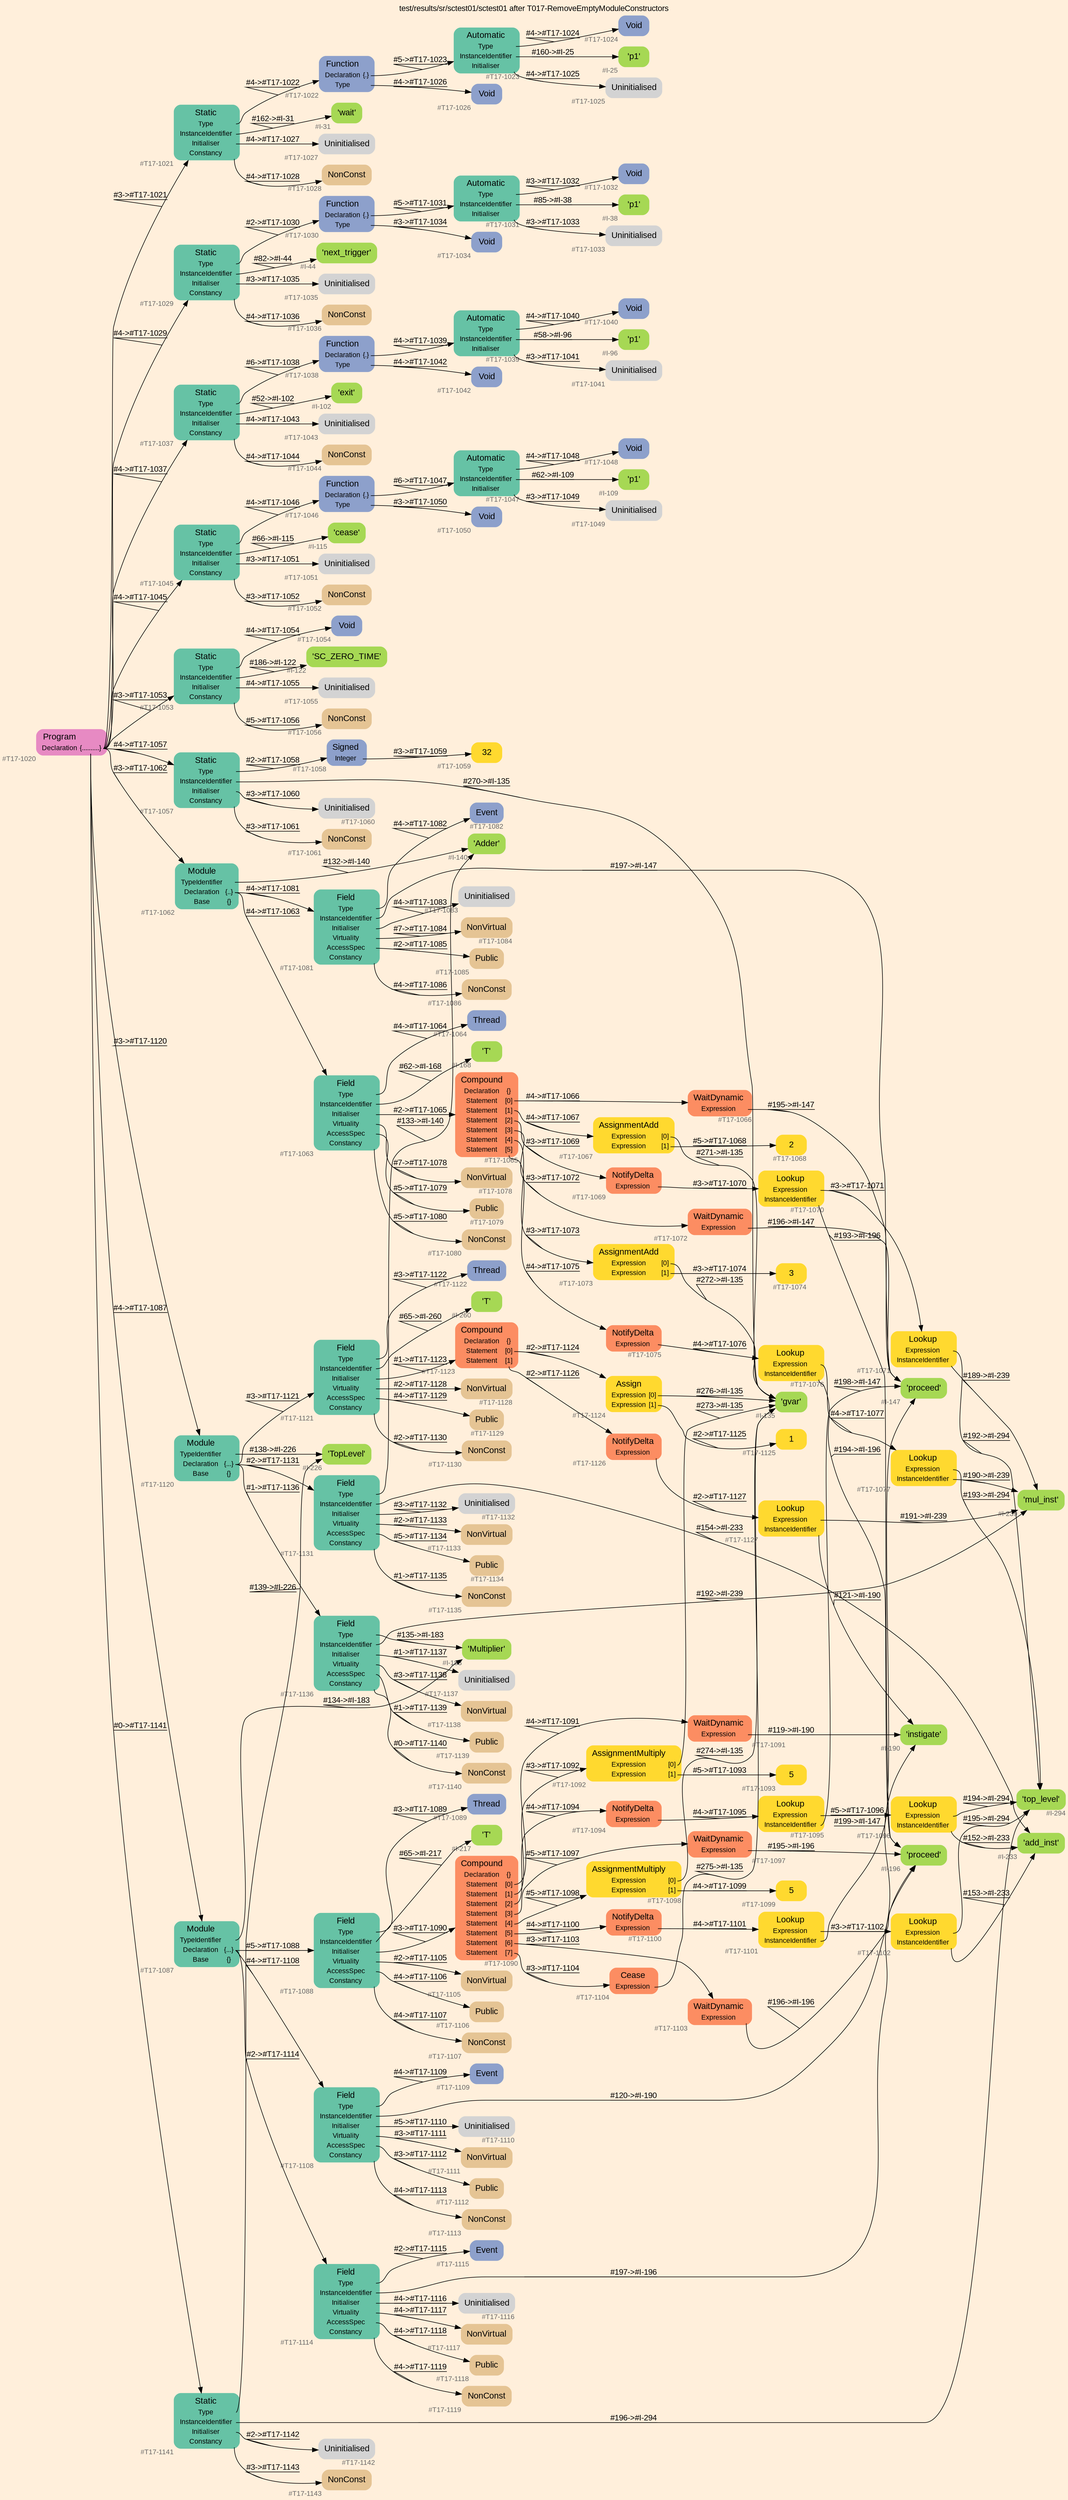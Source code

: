digraph "test/results/sr/sctest01/sctest01 after T017-RemoveEmptyModuleConstructors" {
label = "test/results/sr/sctest01/sctest01 after T017-RemoveEmptyModuleConstructors"
labelloc = t
graph [
    rankdir = "LR"
    ranksep = 0.3
    bgcolor = antiquewhite1
    color = black
    fontcolor = black
    fontname = "Arial"
];
node [
    fontname = "Arial"
];
edge [
    fontname = "Arial"
];

// -------------------- node figure --------------------
// -------- block #T17-1020 ----------
"#T17-1020" [
    fillcolor = "/set28/4"
    xlabel = "#T17-1020"
    fontsize = "12"
    fontcolor = grey40
    shape = "plaintext"
    label = <<TABLE BORDER="0" CELLBORDER="0" CELLSPACING="0">
     <TR><TD><FONT COLOR="black" POINT-SIZE="15">Program</FONT></TD></TR>
     <TR><TD><FONT COLOR="black" POINT-SIZE="12">Declaration</FONT></TD><TD PORT="port0"><FONT COLOR="black" POINT-SIZE="12">{..........}</FONT></TD></TR>
    </TABLE>>
    style = "rounded,filled"
];

// -------- block #T17-1021 ----------
"#T17-1021" [
    fillcolor = "/set28/1"
    xlabel = "#T17-1021"
    fontsize = "12"
    fontcolor = grey40
    shape = "plaintext"
    label = <<TABLE BORDER="0" CELLBORDER="0" CELLSPACING="0">
     <TR><TD><FONT COLOR="black" POINT-SIZE="15">Static</FONT></TD></TR>
     <TR><TD><FONT COLOR="black" POINT-SIZE="12">Type</FONT></TD><TD PORT="port0"></TD></TR>
     <TR><TD><FONT COLOR="black" POINT-SIZE="12">InstanceIdentifier</FONT></TD><TD PORT="port1"></TD></TR>
     <TR><TD><FONT COLOR="black" POINT-SIZE="12">Initialiser</FONT></TD><TD PORT="port2"></TD></TR>
     <TR><TD><FONT COLOR="black" POINT-SIZE="12">Constancy</FONT></TD><TD PORT="port3"></TD></TR>
    </TABLE>>
    style = "rounded,filled"
];

// -------- block #T17-1022 ----------
"#T17-1022" [
    fillcolor = "/set28/3"
    xlabel = "#T17-1022"
    fontsize = "12"
    fontcolor = grey40
    shape = "plaintext"
    label = <<TABLE BORDER="0" CELLBORDER="0" CELLSPACING="0">
     <TR><TD><FONT COLOR="black" POINT-SIZE="15">Function</FONT></TD></TR>
     <TR><TD><FONT COLOR="black" POINT-SIZE="12">Declaration</FONT></TD><TD PORT="port0"><FONT COLOR="black" POINT-SIZE="12">{.}</FONT></TD></TR>
     <TR><TD><FONT COLOR="black" POINT-SIZE="12">Type</FONT></TD><TD PORT="port1"></TD></TR>
    </TABLE>>
    style = "rounded,filled"
];

// -------- block #T17-1023 ----------
"#T17-1023" [
    fillcolor = "/set28/1"
    xlabel = "#T17-1023"
    fontsize = "12"
    fontcolor = grey40
    shape = "plaintext"
    label = <<TABLE BORDER="0" CELLBORDER="0" CELLSPACING="0">
     <TR><TD><FONT COLOR="black" POINT-SIZE="15">Automatic</FONT></TD></TR>
     <TR><TD><FONT COLOR="black" POINT-SIZE="12">Type</FONT></TD><TD PORT="port0"></TD></TR>
     <TR><TD><FONT COLOR="black" POINT-SIZE="12">InstanceIdentifier</FONT></TD><TD PORT="port1"></TD></TR>
     <TR><TD><FONT COLOR="black" POINT-SIZE="12">Initialiser</FONT></TD><TD PORT="port2"></TD></TR>
    </TABLE>>
    style = "rounded,filled"
];

// -------- block #T17-1024 ----------
"#T17-1024" [
    fillcolor = "/set28/3"
    xlabel = "#T17-1024"
    fontsize = "12"
    fontcolor = grey40
    shape = "plaintext"
    label = <<TABLE BORDER="0" CELLBORDER="0" CELLSPACING="0">
     <TR><TD><FONT COLOR="black" POINT-SIZE="15">Void</FONT></TD></TR>
    </TABLE>>
    style = "rounded,filled"
];

// -------- block #I-25 ----------
"#I-25" [
    fillcolor = "/set28/5"
    xlabel = "#I-25"
    fontsize = "12"
    fontcolor = grey40
    shape = "plaintext"
    label = <<TABLE BORDER="0" CELLBORDER="0" CELLSPACING="0">
     <TR><TD><FONT COLOR="black" POINT-SIZE="15">'p1'</FONT></TD></TR>
    </TABLE>>
    style = "rounded,filled"
];

// -------- block #T17-1025 ----------
"#T17-1025" [
    xlabel = "#T17-1025"
    fontsize = "12"
    fontcolor = grey40
    shape = "plaintext"
    label = <<TABLE BORDER="0" CELLBORDER="0" CELLSPACING="0">
     <TR><TD><FONT COLOR="black" POINT-SIZE="15">Uninitialised</FONT></TD></TR>
    </TABLE>>
    style = "rounded,filled"
];

// -------- block #T17-1026 ----------
"#T17-1026" [
    fillcolor = "/set28/3"
    xlabel = "#T17-1026"
    fontsize = "12"
    fontcolor = grey40
    shape = "plaintext"
    label = <<TABLE BORDER="0" CELLBORDER="0" CELLSPACING="0">
     <TR><TD><FONT COLOR="black" POINT-SIZE="15">Void</FONT></TD></TR>
    </TABLE>>
    style = "rounded,filled"
];

// -------- block #I-31 ----------
"#I-31" [
    fillcolor = "/set28/5"
    xlabel = "#I-31"
    fontsize = "12"
    fontcolor = grey40
    shape = "plaintext"
    label = <<TABLE BORDER="0" CELLBORDER="0" CELLSPACING="0">
     <TR><TD><FONT COLOR="black" POINT-SIZE="15">'wait'</FONT></TD></TR>
    </TABLE>>
    style = "rounded,filled"
];

// -------- block #T17-1027 ----------
"#T17-1027" [
    xlabel = "#T17-1027"
    fontsize = "12"
    fontcolor = grey40
    shape = "plaintext"
    label = <<TABLE BORDER="0" CELLBORDER="0" CELLSPACING="0">
     <TR><TD><FONT COLOR="black" POINT-SIZE="15">Uninitialised</FONT></TD></TR>
    </TABLE>>
    style = "rounded,filled"
];

// -------- block #T17-1028 ----------
"#T17-1028" [
    fillcolor = "/set28/7"
    xlabel = "#T17-1028"
    fontsize = "12"
    fontcolor = grey40
    shape = "plaintext"
    label = <<TABLE BORDER="0" CELLBORDER="0" CELLSPACING="0">
     <TR><TD><FONT COLOR="black" POINT-SIZE="15">NonConst</FONT></TD></TR>
    </TABLE>>
    style = "rounded,filled"
];

// -------- block #T17-1029 ----------
"#T17-1029" [
    fillcolor = "/set28/1"
    xlabel = "#T17-1029"
    fontsize = "12"
    fontcolor = grey40
    shape = "plaintext"
    label = <<TABLE BORDER="0" CELLBORDER="0" CELLSPACING="0">
     <TR><TD><FONT COLOR="black" POINT-SIZE="15">Static</FONT></TD></TR>
     <TR><TD><FONT COLOR="black" POINT-SIZE="12">Type</FONT></TD><TD PORT="port0"></TD></TR>
     <TR><TD><FONT COLOR="black" POINT-SIZE="12">InstanceIdentifier</FONT></TD><TD PORT="port1"></TD></TR>
     <TR><TD><FONT COLOR="black" POINT-SIZE="12">Initialiser</FONT></TD><TD PORT="port2"></TD></TR>
     <TR><TD><FONT COLOR="black" POINT-SIZE="12">Constancy</FONT></TD><TD PORT="port3"></TD></TR>
    </TABLE>>
    style = "rounded,filled"
];

// -------- block #T17-1030 ----------
"#T17-1030" [
    fillcolor = "/set28/3"
    xlabel = "#T17-1030"
    fontsize = "12"
    fontcolor = grey40
    shape = "plaintext"
    label = <<TABLE BORDER="0" CELLBORDER="0" CELLSPACING="0">
     <TR><TD><FONT COLOR="black" POINT-SIZE="15">Function</FONT></TD></TR>
     <TR><TD><FONT COLOR="black" POINT-SIZE="12">Declaration</FONT></TD><TD PORT="port0"><FONT COLOR="black" POINT-SIZE="12">{.}</FONT></TD></TR>
     <TR><TD><FONT COLOR="black" POINT-SIZE="12">Type</FONT></TD><TD PORT="port1"></TD></TR>
    </TABLE>>
    style = "rounded,filled"
];

// -------- block #T17-1031 ----------
"#T17-1031" [
    fillcolor = "/set28/1"
    xlabel = "#T17-1031"
    fontsize = "12"
    fontcolor = grey40
    shape = "plaintext"
    label = <<TABLE BORDER="0" CELLBORDER="0" CELLSPACING="0">
     <TR><TD><FONT COLOR="black" POINT-SIZE="15">Automatic</FONT></TD></TR>
     <TR><TD><FONT COLOR="black" POINT-SIZE="12">Type</FONT></TD><TD PORT="port0"></TD></TR>
     <TR><TD><FONT COLOR="black" POINT-SIZE="12">InstanceIdentifier</FONT></TD><TD PORT="port1"></TD></TR>
     <TR><TD><FONT COLOR="black" POINT-SIZE="12">Initialiser</FONT></TD><TD PORT="port2"></TD></TR>
    </TABLE>>
    style = "rounded,filled"
];

// -------- block #T17-1032 ----------
"#T17-1032" [
    fillcolor = "/set28/3"
    xlabel = "#T17-1032"
    fontsize = "12"
    fontcolor = grey40
    shape = "plaintext"
    label = <<TABLE BORDER="0" CELLBORDER="0" CELLSPACING="0">
     <TR><TD><FONT COLOR="black" POINT-SIZE="15">Void</FONT></TD></TR>
    </TABLE>>
    style = "rounded,filled"
];

// -------- block #I-38 ----------
"#I-38" [
    fillcolor = "/set28/5"
    xlabel = "#I-38"
    fontsize = "12"
    fontcolor = grey40
    shape = "plaintext"
    label = <<TABLE BORDER="0" CELLBORDER="0" CELLSPACING="0">
     <TR><TD><FONT COLOR="black" POINT-SIZE="15">'p1'</FONT></TD></TR>
    </TABLE>>
    style = "rounded,filled"
];

// -------- block #T17-1033 ----------
"#T17-1033" [
    xlabel = "#T17-1033"
    fontsize = "12"
    fontcolor = grey40
    shape = "plaintext"
    label = <<TABLE BORDER="0" CELLBORDER="0" CELLSPACING="0">
     <TR><TD><FONT COLOR="black" POINT-SIZE="15">Uninitialised</FONT></TD></TR>
    </TABLE>>
    style = "rounded,filled"
];

// -------- block #T17-1034 ----------
"#T17-1034" [
    fillcolor = "/set28/3"
    xlabel = "#T17-1034"
    fontsize = "12"
    fontcolor = grey40
    shape = "plaintext"
    label = <<TABLE BORDER="0" CELLBORDER="0" CELLSPACING="0">
     <TR><TD><FONT COLOR="black" POINT-SIZE="15">Void</FONT></TD></TR>
    </TABLE>>
    style = "rounded,filled"
];

// -------- block #I-44 ----------
"#I-44" [
    fillcolor = "/set28/5"
    xlabel = "#I-44"
    fontsize = "12"
    fontcolor = grey40
    shape = "plaintext"
    label = <<TABLE BORDER="0" CELLBORDER="0" CELLSPACING="0">
     <TR><TD><FONT COLOR="black" POINT-SIZE="15">'next_trigger'</FONT></TD></TR>
    </TABLE>>
    style = "rounded,filled"
];

// -------- block #T17-1035 ----------
"#T17-1035" [
    xlabel = "#T17-1035"
    fontsize = "12"
    fontcolor = grey40
    shape = "plaintext"
    label = <<TABLE BORDER="0" CELLBORDER="0" CELLSPACING="0">
     <TR><TD><FONT COLOR="black" POINT-SIZE="15">Uninitialised</FONT></TD></TR>
    </TABLE>>
    style = "rounded,filled"
];

// -------- block #T17-1036 ----------
"#T17-1036" [
    fillcolor = "/set28/7"
    xlabel = "#T17-1036"
    fontsize = "12"
    fontcolor = grey40
    shape = "plaintext"
    label = <<TABLE BORDER="0" CELLBORDER="0" CELLSPACING="0">
     <TR><TD><FONT COLOR="black" POINT-SIZE="15">NonConst</FONT></TD></TR>
    </TABLE>>
    style = "rounded,filled"
];

// -------- block #T17-1037 ----------
"#T17-1037" [
    fillcolor = "/set28/1"
    xlabel = "#T17-1037"
    fontsize = "12"
    fontcolor = grey40
    shape = "plaintext"
    label = <<TABLE BORDER="0" CELLBORDER="0" CELLSPACING="0">
     <TR><TD><FONT COLOR="black" POINT-SIZE="15">Static</FONT></TD></TR>
     <TR><TD><FONT COLOR="black" POINT-SIZE="12">Type</FONT></TD><TD PORT="port0"></TD></TR>
     <TR><TD><FONT COLOR="black" POINT-SIZE="12">InstanceIdentifier</FONT></TD><TD PORT="port1"></TD></TR>
     <TR><TD><FONT COLOR="black" POINT-SIZE="12">Initialiser</FONT></TD><TD PORT="port2"></TD></TR>
     <TR><TD><FONT COLOR="black" POINT-SIZE="12">Constancy</FONT></TD><TD PORT="port3"></TD></TR>
    </TABLE>>
    style = "rounded,filled"
];

// -------- block #T17-1038 ----------
"#T17-1038" [
    fillcolor = "/set28/3"
    xlabel = "#T17-1038"
    fontsize = "12"
    fontcolor = grey40
    shape = "plaintext"
    label = <<TABLE BORDER="0" CELLBORDER="0" CELLSPACING="0">
     <TR><TD><FONT COLOR="black" POINT-SIZE="15">Function</FONT></TD></TR>
     <TR><TD><FONT COLOR="black" POINT-SIZE="12">Declaration</FONT></TD><TD PORT="port0"><FONT COLOR="black" POINT-SIZE="12">{.}</FONT></TD></TR>
     <TR><TD><FONT COLOR="black" POINT-SIZE="12">Type</FONT></TD><TD PORT="port1"></TD></TR>
    </TABLE>>
    style = "rounded,filled"
];

// -------- block #T17-1039 ----------
"#T17-1039" [
    fillcolor = "/set28/1"
    xlabel = "#T17-1039"
    fontsize = "12"
    fontcolor = grey40
    shape = "plaintext"
    label = <<TABLE BORDER="0" CELLBORDER="0" CELLSPACING="0">
     <TR><TD><FONT COLOR="black" POINT-SIZE="15">Automatic</FONT></TD></TR>
     <TR><TD><FONT COLOR="black" POINT-SIZE="12">Type</FONT></TD><TD PORT="port0"></TD></TR>
     <TR><TD><FONT COLOR="black" POINT-SIZE="12">InstanceIdentifier</FONT></TD><TD PORT="port1"></TD></TR>
     <TR><TD><FONT COLOR="black" POINT-SIZE="12">Initialiser</FONT></TD><TD PORT="port2"></TD></TR>
    </TABLE>>
    style = "rounded,filled"
];

// -------- block #T17-1040 ----------
"#T17-1040" [
    fillcolor = "/set28/3"
    xlabel = "#T17-1040"
    fontsize = "12"
    fontcolor = grey40
    shape = "plaintext"
    label = <<TABLE BORDER="0" CELLBORDER="0" CELLSPACING="0">
     <TR><TD><FONT COLOR="black" POINT-SIZE="15">Void</FONT></TD></TR>
    </TABLE>>
    style = "rounded,filled"
];

// -------- block #I-96 ----------
"#I-96" [
    fillcolor = "/set28/5"
    xlabel = "#I-96"
    fontsize = "12"
    fontcolor = grey40
    shape = "plaintext"
    label = <<TABLE BORDER="0" CELLBORDER="0" CELLSPACING="0">
     <TR><TD><FONT COLOR="black" POINT-SIZE="15">'p1'</FONT></TD></TR>
    </TABLE>>
    style = "rounded,filled"
];

// -------- block #T17-1041 ----------
"#T17-1041" [
    xlabel = "#T17-1041"
    fontsize = "12"
    fontcolor = grey40
    shape = "plaintext"
    label = <<TABLE BORDER="0" CELLBORDER="0" CELLSPACING="0">
     <TR><TD><FONT COLOR="black" POINT-SIZE="15">Uninitialised</FONT></TD></TR>
    </TABLE>>
    style = "rounded,filled"
];

// -------- block #T17-1042 ----------
"#T17-1042" [
    fillcolor = "/set28/3"
    xlabel = "#T17-1042"
    fontsize = "12"
    fontcolor = grey40
    shape = "plaintext"
    label = <<TABLE BORDER="0" CELLBORDER="0" CELLSPACING="0">
     <TR><TD><FONT COLOR="black" POINT-SIZE="15">Void</FONT></TD></TR>
    </TABLE>>
    style = "rounded,filled"
];

// -------- block #I-102 ----------
"#I-102" [
    fillcolor = "/set28/5"
    xlabel = "#I-102"
    fontsize = "12"
    fontcolor = grey40
    shape = "plaintext"
    label = <<TABLE BORDER="0" CELLBORDER="0" CELLSPACING="0">
     <TR><TD><FONT COLOR="black" POINT-SIZE="15">'exit'</FONT></TD></TR>
    </TABLE>>
    style = "rounded,filled"
];

// -------- block #T17-1043 ----------
"#T17-1043" [
    xlabel = "#T17-1043"
    fontsize = "12"
    fontcolor = grey40
    shape = "plaintext"
    label = <<TABLE BORDER="0" CELLBORDER="0" CELLSPACING="0">
     <TR><TD><FONT COLOR="black" POINT-SIZE="15">Uninitialised</FONT></TD></TR>
    </TABLE>>
    style = "rounded,filled"
];

// -------- block #T17-1044 ----------
"#T17-1044" [
    fillcolor = "/set28/7"
    xlabel = "#T17-1044"
    fontsize = "12"
    fontcolor = grey40
    shape = "plaintext"
    label = <<TABLE BORDER="0" CELLBORDER="0" CELLSPACING="0">
     <TR><TD><FONT COLOR="black" POINT-SIZE="15">NonConst</FONT></TD></TR>
    </TABLE>>
    style = "rounded,filled"
];

// -------- block #T17-1045 ----------
"#T17-1045" [
    fillcolor = "/set28/1"
    xlabel = "#T17-1045"
    fontsize = "12"
    fontcolor = grey40
    shape = "plaintext"
    label = <<TABLE BORDER="0" CELLBORDER="0" CELLSPACING="0">
     <TR><TD><FONT COLOR="black" POINT-SIZE="15">Static</FONT></TD></TR>
     <TR><TD><FONT COLOR="black" POINT-SIZE="12">Type</FONT></TD><TD PORT="port0"></TD></TR>
     <TR><TD><FONT COLOR="black" POINT-SIZE="12">InstanceIdentifier</FONT></TD><TD PORT="port1"></TD></TR>
     <TR><TD><FONT COLOR="black" POINT-SIZE="12">Initialiser</FONT></TD><TD PORT="port2"></TD></TR>
     <TR><TD><FONT COLOR="black" POINT-SIZE="12">Constancy</FONT></TD><TD PORT="port3"></TD></TR>
    </TABLE>>
    style = "rounded,filled"
];

// -------- block #T17-1046 ----------
"#T17-1046" [
    fillcolor = "/set28/3"
    xlabel = "#T17-1046"
    fontsize = "12"
    fontcolor = grey40
    shape = "plaintext"
    label = <<TABLE BORDER="0" CELLBORDER="0" CELLSPACING="0">
     <TR><TD><FONT COLOR="black" POINT-SIZE="15">Function</FONT></TD></TR>
     <TR><TD><FONT COLOR="black" POINT-SIZE="12">Declaration</FONT></TD><TD PORT="port0"><FONT COLOR="black" POINT-SIZE="12">{.}</FONT></TD></TR>
     <TR><TD><FONT COLOR="black" POINT-SIZE="12">Type</FONT></TD><TD PORT="port1"></TD></TR>
    </TABLE>>
    style = "rounded,filled"
];

// -------- block #T17-1047 ----------
"#T17-1047" [
    fillcolor = "/set28/1"
    xlabel = "#T17-1047"
    fontsize = "12"
    fontcolor = grey40
    shape = "plaintext"
    label = <<TABLE BORDER="0" CELLBORDER="0" CELLSPACING="0">
     <TR><TD><FONT COLOR="black" POINT-SIZE="15">Automatic</FONT></TD></TR>
     <TR><TD><FONT COLOR="black" POINT-SIZE="12">Type</FONT></TD><TD PORT="port0"></TD></TR>
     <TR><TD><FONT COLOR="black" POINT-SIZE="12">InstanceIdentifier</FONT></TD><TD PORT="port1"></TD></TR>
     <TR><TD><FONT COLOR="black" POINT-SIZE="12">Initialiser</FONT></TD><TD PORT="port2"></TD></TR>
    </TABLE>>
    style = "rounded,filled"
];

// -------- block #T17-1048 ----------
"#T17-1048" [
    fillcolor = "/set28/3"
    xlabel = "#T17-1048"
    fontsize = "12"
    fontcolor = grey40
    shape = "plaintext"
    label = <<TABLE BORDER="0" CELLBORDER="0" CELLSPACING="0">
     <TR><TD><FONT COLOR="black" POINT-SIZE="15">Void</FONT></TD></TR>
    </TABLE>>
    style = "rounded,filled"
];

// -------- block #I-109 ----------
"#I-109" [
    fillcolor = "/set28/5"
    xlabel = "#I-109"
    fontsize = "12"
    fontcolor = grey40
    shape = "plaintext"
    label = <<TABLE BORDER="0" CELLBORDER="0" CELLSPACING="0">
     <TR><TD><FONT COLOR="black" POINT-SIZE="15">'p1'</FONT></TD></TR>
    </TABLE>>
    style = "rounded,filled"
];

// -------- block #T17-1049 ----------
"#T17-1049" [
    xlabel = "#T17-1049"
    fontsize = "12"
    fontcolor = grey40
    shape = "plaintext"
    label = <<TABLE BORDER="0" CELLBORDER="0" CELLSPACING="0">
     <TR><TD><FONT COLOR="black" POINT-SIZE="15">Uninitialised</FONT></TD></TR>
    </TABLE>>
    style = "rounded,filled"
];

// -------- block #T17-1050 ----------
"#T17-1050" [
    fillcolor = "/set28/3"
    xlabel = "#T17-1050"
    fontsize = "12"
    fontcolor = grey40
    shape = "plaintext"
    label = <<TABLE BORDER="0" CELLBORDER="0" CELLSPACING="0">
     <TR><TD><FONT COLOR="black" POINT-SIZE="15">Void</FONT></TD></TR>
    </TABLE>>
    style = "rounded,filled"
];

// -------- block #I-115 ----------
"#I-115" [
    fillcolor = "/set28/5"
    xlabel = "#I-115"
    fontsize = "12"
    fontcolor = grey40
    shape = "plaintext"
    label = <<TABLE BORDER="0" CELLBORDER="0" CELLSPACING="0">
     <TR><TD><FONT COLOR="black" POINT-SIZE="15">'cease'</FONT></TD></TR>
    </TABLE>>
    style = "rounded,filled"
];

// -------- block #T17-1051 ----------
"#T17-1051" [
    xlabel = "#T17-1051"
    fontsize = "12"
    fontcolor = grey40
    shape = "plaintext"
    label = <<TABLE BORDER="0" CELLBORDER="0" CELLSPACING="0">
     <TR><TD><FONT COLOR="black" POINT-SIZE="15">Uninitialised</FONT></TD></TR>
    </TABLE>>
    style = "rounded,filled"
];

// -------- block #T17-1052 ----------
"#T17-1052" [
    fillcolor = "/set28/7"
    xlabel = "#T17-1052"
    fontsize = "12"
    fontcolor = grey40
    shape = "plaintext"
    label = <<TABLE BORDER="0" CELLBORDER="0" CELLSPACING="0">
     <TR><TD><FONT COLOR="black" POINT-SIZE="15">NonConst</FONT></TD></TR>
    </TABLE>>
    style = "rounded,filled"
];

// -------- block #T17-1053 ----------
"#T17-1053" [
    fillcolor = "/set28/1"
    xlabel = "#T17-1053"
    fontsize = "12"
    fontcolor = grey40
    shape = "plaintext"
    label = <<TABLE BORDER="0" CELLBORDER="0" CELLSPACING="0">
     <TR><TD><FONT COLOR="black" POINT-SIZE="15">Static</FONT></TD></TR>
     <TR><TD><FONT COLOR="black" POINT-SIZE="12">Type</FONT></TD><TD PORT="port0"></TD></TR>
     <TR><TD><FONT COLOR="black" POINT-SIZE="12">InstanceIdentifier</FONT></TD><TD PORT="port1"></TD></TR>
     <TR><TD><FONT COLOR="black" POINT-SIZE="12">Initialiser</FONT></TD><TD PORT="port2"></TD></TR>
     <TR><TD><FONT COLOR="black" POINT-SIZE="12">Constancy</FONT></TD><TD PORT="port3"></TD></TR>
    </TABLE>>
    style = "rounded,filled"
];

// -------- block #T17-1054 ----------
"#T17-1054" [
    fillcolor = "/set28/3"
    xlabel = "#T17-1054"
    fontsize = "12"
    fontcolor = grey40
    shape = "plaintext"
    label = <<TABLE BORDER="0" CELLBORDER="0" CELLSPACING="0">
     <TR><TD><FONT COLOR="black" POINT-SIZE="15">Void</FONT></TD></TR>
    </TABLE>>
    style = "rounded,filled"
];

// -------- block #I-122 ----------
"#I-122" [
    fillcolor = "/set28/5"
    xlabel = "#I-122"
    fontsize = "12"
    fontcolor = grey40
    shape = "plaintext"
    label = <<TABLE BORDER="0" CELLBORDER="0" CELLSPACING="0">
     <TR><TD><FONT COLOR="black" POINT-SIZE="15">'SC_ZERO_TIME'</FONT></TD></TR>
    </TABLE>>
    style = "rounded,filled"
];

// -------- block #T17-1055 ----------
"#T17-1055" [
    xlabel = "#T17-1055"
    fontsize = "12"
    fontcolor = grey40
    shape = "plaintext"
    label = <<TABLE BORDER="0" CELLBORDER="0" CELLSPACING="0">
     <TR><TD><FONT COLOR="black" POINT-SIZE="15">Uninitialised</FONT></TD></TR>
    </TABLE>>
    style = "rounded,filled"
];

// -------- block #T17-1056 ----------
"#T17-1056" [
    fillcolor = "/set28/7"
    xlabel = "#T17-1056"
    fontsize = "12"
    fontcolor = grey40
    shape = "plaintext"
    label = <<TABLE BORDER="0" CELLBORDER="0" CELLSPACING="0">
     <TR><TD><FONT COLOR="black" POINT-SIZE="15">NonConst</FONT></TD></TR>
    </TABLE>>
    style = "rounded,filled"
];

// -------- block #T17-1057 ----------
"#T17-1057" [
    fillcolor = "/set28/1"
    xlabel = "#T17-1057"
    fontsize = "12"
    fontcolor = grey40
    shape = "plaintext"
    label = <<TABLE BORDER="0" CELLBORDER="0" CELLSPACING="0">
     <TR><TD><FONT COLOR="black" POINT-SIZE="15">Static</FONT></TD></TR>
     <TR><TD><FONT COLOR="black" POINT-SIZE="12">Type</FONT></TD><TD PORT="port0"></TD></TR>
     <TR><TD><FONT COLOR="black" POINT-SIZE="12">InstanceIdentifier</FONT></TD><TD PORT="port1"></TD></TR>
     <TR><TD><FONT COLOR="black" POINT-SIZE="12">Initialiser</FONT></TD><TD PORT="port2"></TD></TR>
     <TR><TD><FONT COLOR="black" POINT-SIZE="12">Constancy</FONT></TD><TD PORT="port3"></TD></TR>
    </TABLE>>
    style = "rounded,filled"
];

// -------- block #T17-1058 ----------
"#T17-1058" [
    fillcolor = "/set28/3"
    xlabel = "#T17-1058"
    fontsize = "12"
    fontcolor = grey40
    shape = "plaintext"
    label = <<TABLE BORDER="0" CELLBORDER="0" CELLSPACING="0">
     <TR><TD><FONT COLOR="black" POINT-SIZE="15">Signed</FONT></TD></TR>
     <TR><TD><FONT COLOR="black" POINT-SIZE="12">Integer</FONT></TD><TD PORT="port0"></TD></TR>
    </TABLE>>
    style = "rounded,filled"
];

// -------- block #T17-1059 ----------
"#T17-1059" [
    fillcolor = "/set28/6"
    xlabel = "#T17-1059"
    fontsize = "12"
    fontcolor = grey40
    shape = "plaintext"
    label = <<TABLE BORDER="0" CELLBORDER="0" CELLSPACING="0">
     <TR><TD><FONT COLOR="black" POINT-SIZE="15">32</FONT></TD></TR>
    </TABLE>>
    style = "rounded,filled"
];

// -------- block #I-135 ----------
"#I-135" [
    fillcolor = "/set28/5"
    xlabel = "#I-135"
    fontsize = "12"
    fontcolor = grey40
    shape = "plaintext"
    label = <<TABLE BORDER="0" CELLBORDER="0" CELLSPACING="0">
     <TR><TD><FONT COLOR="black" POINT-SIZE="15">'gvar'</FONT></TD></TR>
    </TABLE>>
    style = "rounded,filled"
];

// -------- block #T17-1060 ----------
"#T17-1060" [
    xlabel = "#T17-1060"
    fontsize = "12"
    fontcolor = grey40
    shape = "plaintext"
    label = <<TABLE BORDER="0" CELLBORDER="0" CELLSPACING="0">
     <TR><TD><FONT COLOR="black" POINT-SIZE="15">Uninitialised</FONT></TD></TR>
    </TABLE>>
    style = "rounded,filled"
];

// -------- block #T17-1061 ----------
"#T17-1061" [
    fillcolor = "/set28/7"
    xlabel = "#T17-1061"
    fontsize = "12"
    fontcolor = grey40
    shape = "plaintext"
    label = <<TABLE BORDER="0" CELLBORDER="0" CELLSPACING="0">
     <TR><TD><FONT COLOR="black" POINT-SIZE="15">NonConst</FONT></TD></TR>
    </TABLE>>
    style = "rounded,filled"
];

// -------- block #T17-1062 ----------
"#T17-1062" [
    fillcolor = "/set28/1"
    xlabel = "#T17-1062"
    fontsize = "12"
    fontcolor = grey40
    shape = "plaintext"
    label = <<TABLE BORDER="0" CELLBORDER="0" CELLSPACING="0">
     <TR><TD><FONT COLOR="black" POINT-SIZE="15">Module</FONT></TD></TR>
     <TR><TD><FONT COLOR="black" POINT-SIZE="12">TypeIdentifier</FONT></TD><TD PORT="port0"></TD></TR>
     <TR><TD><FONT COLOR="black" POINT-SIZE="12">Declaration</FONT></TD><TD PORT="port1"><FONT COLOR="black" POINT-SIZE="12">{..}</FONT></TD></TR>
     <TR><TD><FONT COLOR="black" POINT-SIZE="12">Base</FONT></TD><TD PORT="port2"><FONT COLOR="black" POINT-SIZE="12">{}</FONT></TD></TR>
    </TABLE>>
    style = "rounded,filled"
];

// -------- block #I-140 ----------
"#I-140" [
    fillcolor = "/set28/5"
    xlabel = "#I-140"
    fontsize = "12"
    fontcolor = grey40
    shape = "plaintext"
    label = <<TABLE BORDER="0" CELLBORDER="0" CELLSPACING="0">
     <TR><TD><FONT COLOR="black" POINT-SIZE="15">'Adder'</FONT></TD></TR>
    </TABLE>>
    style = "rounded,filled"
];

// -------- block #T17-1063 ----------
"#T17-1063" [
    fillcolor = "/set28/1"
    xlabel = "#T17-1063"
    fontsize = "12"
    fontcolor = grey40
    shape = "plaintext"
    label = <<TABLE BORDER="0" CELLBORDER="0" CELLSPACING="0">
     <TR><TD><FONT COLOR="black" POINT-SIZE="15">Field</FONT></TD></TR>
     <TR><TD><FONT COLOR="black" POINT-SIZE="12">Type</FONT></TD><TD PORT="port0"></TD></TR>
     <TR><TD><FONT COLOR="black" POINT-SIZE="12">InstanceIdentifier</FONT></TD><TD PORT="port1"></TD></TR>
     <TR><TD><FONT COLOR="black" POINT-SIZE="12">Initialiser</FONT></TD><TD PORT="port2"></TD></TR>
     <TR><TD><FONT COLOR="black" POINT-SIZE="12">Virtuality</FONT></TD><TD PORT="port3"></TD></TR>
     <TR><TD><FONT COLOR="black" POINT-SIZE="12">AccessSpec</FONT></TD><TD PORT="port4"></TD></TR>
     <TR><TD><FONT COLOR="black" POINT-SIZE="12">Constancy</FONT></TD><TD PORT="port5"></TD></TR>
    </TABLE>>
    style = "rounded,filled"
];

// -------- block #T17-1064 ----------
"#T17-1064" [
    fillcolor = "/set28/3"
    xlabel = "#T17-1064"
    fontsize = "12"
    fontcolor = grey40
    shape = "plaintext"
    label = <<TABLE BORDER="0" CELLBORDER="0" CELLSPACING="0">
     <TR><TD><FONT COLOR="black" POINT-SIZE="15">Thread</FONT></TD></TR>
    </TABLE>>
    style = "rounded,filled"
];

// -------- block #I-168 ----------
"#I-168" [
    fillcolor = "/set28/5"
    xlabel = "#I-168"
    fontsize = "12"
    fontcolor = grey40
    shape = "plaintext"
    label = <<TABLE BORDER="0" CELLBORDER="0" CELLSPACING="0">
     <TR><TD><FONT COLOR="black" POINT-SIZE="15">'T'</FONT></TD></TR>
    </TABLE>>
    style = "rounded,filled"
];

// -------- block #T17-1065 ----------
"#T17-1065" [
    fillcolor = "/set28/2"
    xlabel = "#T17-1065"
    fontsize = "12"
    fontcolor = grey40
    shape = "plaintext"
    label = <<TABLE BORDER="0" CELLBORDER="0" CELLSPACING="0">
     <TR><TD><FONT COLOR="black" POINT-SIZE="15">Compound</FONT></TD></TR>
     <TR><TD><FONT COLOR="black" POINT-SIZE="12">Declaration</FONT></TD><TD PORT="port0"><FONT COLOR="black" POINT-SIZE="12">{}</FONT></TD></TR>
     <TR><TD><FONT COLOR="black" POINT-SIZE="12">Statement</FONT></TD><TD PORT="port1"><FONT COLOR="black" POINT-SIZE="12">[0]</FONT></TD></TR>
     <TR><TD><FONT COLOR="black" POINT-SIZE="12">Statement</FONT></TD><TD PORT="port2"><FONT COLOR="black" POINT-SIZE="12">[1]</FONT></TD></TR>
     <TR><TD><FONT COLOR="black" POINT-SIZE="12">Statement</FONT></TD><TD PORT="port3"><FONT COLOR="black" POINT-SIZE="12">[2]</FONT></TD></TR>
     <TR><TD><FONT COLOR="black" POINT-SIZE="12">Statement</FONT></TD><TD PORT="port4"><FONT COLOR="black" POINT-SIZE="12">[3]</FONT></TD></TR>
     <TR><TD><FONT COLOR="black" POINT-SIZE="12">Statement</FONT></TD><TD PORT="port5"><FONT COLOR="black" POINT-SIZE="12">[4]</FONT></TD></TR>
     <TR><TD><FONT COLOR="black" POINT-SIZE="12">Statement</FONT></TD><TD PORT="port6"><FONT COLOR="black" POINT-SIZE="12">[5]</FONT></TD></TR>
    </TABLE>>
    style = "rounded,filled"
];

// -------- block #T17-1066 ----------
"#T17-1066" [
    fillcolor = "/set28/2"
    xlabel = "#T17-1066"
    fontsize = "12"
    fontcolor = grey40
    shape = "plaintext"
    label = <<TABLE BORDER="0" CELLBORDER="0" CELLSPACING="0">
     <TR><TD><FONT COLOR="black" POINT-SIZE="15">WaitDynamic</FONT></TD></TR>
     <TR><TD><FONT COLOR="black" POINT-SIZE="12">Expression</FONT></TD><TD PORT="port0"></TD></TR>
    </TABLE>>
    style = "rounded,filled"
];

// -------- block #I-147 ----------
"#I-147" [
    fillcolor = "/set28/5"
    xlabel = "#I-147"
    fontsize = "12"
    fontcolor = grey40
    shape = "plaintext"
    label = <<TABLE BORDER="0" CELLBORDER="0" CELLSPACING="0">
     <TR><TD><FONT COLOR="black" POINT-SIZE="15">'proceed'</FONT></TD></TR>
    </TABLE>>
    style = "rounded,filled"
];

// -------- block #T17-1067 ----------
"#T17-1067" [
    fillcolor = "/set28/6"
    xlabel = "#T17-1067"
    fontsize = "12"
    fontcolor = grey40
    shape = "plaintext"
    label = <<TABLE BORDER="0" CELLBORDER="0" CELLSPACING="0">
     <TR><TD><FONT COLOR="black" POINT-SIZE="15">AssignmentAdd</FONT></TD></TR>
     <TR><TD><FONT COLOR="black" POINT-SIZE="12">Expression</FONT></TD><TD PORT="port0"><FONT COLOR="black" POINT-SIZE="12">[0]</FONT></TD></TR>
     <TR><TD><FONT COLOR="black" POINT-SIZE="12">Expression</FONT></TD><TD PORT="port1"><FONT COLOR="black" POINT-SIZE="12">[1]</FONT></TD></TR>
    </TABLE>>
    style = "rounded,filled"
];

// -------- block #T17-1068 ----------
"#T17-1068" [
    fillcolor = "/set28/6"
    xlabel = "#T17-1068"
    fontsize = "12"
    fontcolor = grey40
    shape = "plaintext"
    label = <<TABLE BORDER="0" CELLBORDER="0" CELLSPACING="0">
     <TR><TD><FONT COLOR="black" POINT-SIZE="15">2</FONT></TD></TR>
    </TABLE>>
    style = "rounded,filled"
];

// -------- block #T17-1069 ----------
"#T17-1069" [
    fillcolor = "/set28/2"
    xlabel = "#T17-1069"
    fontsize = "12"
    fontcolor = grey40
    shape = "plaintext"
    label = <<TABLE BORDER="0" CELLBORDER="0" CELLSPACING="0">
     <TR><TD><FONT COLOR="black" POINT-SIZE="15">NotifyDelta</FONT></TD></TR>
     <TR><TD><FONT COLOR="black" POINT-SIZE="12">Expression</FONT></TD><TD PORT="port0"></TD></TR>
    </TABLE>>
    style = "rounded,filled"
];

// -------- block #T17-1070 ----------
"#T17-1070" [
    fillcolor = "/set28/6"
    xlabel = "#T17-1070"
    fontsize = "12"
    fontcolor = grey40
    shape = "plaintext"
    label = <<TABLE BORDER="0" CELLBORDER="0" CELLSPACING="0">
     <TR><TD><FONT COLOR="black" POINT-SIZE="15">Lookup</FONT></TD></TR>
     <TR><TD><FONT COLOR="black" POINT-SIZE="12">Expression</FONT></TD><TD PORT="port0"></TD></TR>
     <TR><TD><FONT COLOR="black" POINT-SIZE="12">InstanceIdentifier</FONT></TD><TD PORT="port1"></TD></TR>
    </TABLE>>
    style = "rounded,filled"
];

// -------- block #T17-1071 ----------
"#T17-1071" [
    fillcolor = "/set28/6"
    xlabel = "#T17-1071"
    fontsize = "12"
    fontcolor = grey40
    shape = "plaintext"
    label = <<TABLE BORDER="0" CELLBORDER="0" CELLSPACING="0">
     <TR><TD><FONT COLOR="black" POINT-SIZE="15">Lookup</FONT></TD></TR>
     <TR><TD><FONT COLOR="black" POINT-SIZE="12">Expression</FONT></TD><TD PORT="port0"></TD></TR>
     <TR><TD><FONT COLOR="black" POINT-SIZE="12">InstanceIdentifier</FONT></TD><TD PORT="port1"></TD></TR>
    </TABLE>>
    style = "rounded,filled"
];

// -------- block #I-294 ----------
"#I-294" [
    fillcolor = "/set28/5"
    xlabel = "#I-294"
    fontsize = "12"
    fontcolor = grey40
    shape = "plaintext"
    label = <<TABLE BORDER="0" CELLBORDER="0" CELLSPACING="0">
     <TR><TD><FONT COLOR="black" POINT-SIZE="15">'top_level'</FONT></TD></TR>
    </TABLE>>
    style = "rounded,filled"
];

// -------- block #I-239 ----------
"#I-239" [
    fillcolor = "/set28/5"
    xlabel = "#I-239"
    fontsize = "12"
    fontcolor = grey40
    shape = "plaintext"
    label = <<TABLE BORDER="0" CELLBORDER="0" CELLSPACING="0">
     <TR><TD><FONT COLOR="black" POINT-SIZE="15">'mul_inst'</FONT></TD></TR>
    </TABLE>>
    style = "rounded,filled"
];

// -------- block #I-196 ----------
"#I-196" [
    fillcolor = "/set28/5"
    xlabel = "#I-196"
    fontsize = "12"
    fontcolor = grey40
    shape = "plaintext"
    label = <<TABLE BORDER="0" CELLBORDER="0" CELLSPACING="0">
     <TR><TD><FONT COLOR="black" POINT-SIZE="15">'proceed'</FONT></TD></TR>
    </TABLE>>
    style = "rounded,filled"
];

// -------- block #T17-1072 ----------
"#T17-1072" [
    fillcolor = "/set28/2"
    xlabel = "#T17-1072"
    fontsize = "12"
    fontcolor = grey40
    shape = "plaintext"
    label = <<TABLE BORDER="0" CELLBORDER="0" CELLSPACING="0">
     <TR><TD><FONT COLOR="black" POINT-SIZE="15">WaitDynamic</FONT></TD></TR>
     <TR><TD><FONT COLOR="black" POINT-SIZE="12">Expression</FONT></TD><TD PORT="port0"></TD></TR>
    </TABLE>>
    style = "rounded,filled"
];

// -------- block #T17-1073 ----------
"#T17-1073" [
    fillcolor = "/set28/6"
    xlabel = "#T17-1073"
    fontsize = "12"
    fontcolor = grey40
    shape = "plaintext"
    label = <<TABLE BORDER="0" CELLBORDER="0" CELLSPACING="0">
     <TR><TD><FONT COLOR="black" POINT-SIZE="15">AssignmentAdd</FONT></TD></TR>
     <TR><TD><FONT COLOR="black" POINT-SIZE="12">Expression</FONT></TD><TD PORT="port0"><FONT COLOR="black" POINT-SIZE="12">[0]</FONT></TD></TR>
     <TR><TD><FONT COLOR="black" POINT-SIZE="12">Expression</FONT></TD><TD PORT="port1"><FONT COLOR="black" POINT-SIZE="12">[1]</FONT></TD></TR>
    </TABLE>>
    style = "rounded,filled"
];

// -------- block #T17-1074 ----------
"#T17-1074" [
    fillcolor = "/set28/6"
    xlabel = "#T17-1074"
    fontsize = "12"
    fontcolor = grey40
    shape = "plaintext"
    label = <<TABLE BORDER="0" CELLBORDER="0" CELLSPACING="0">
     <TR><TD><FONT COLOR="black" POINT-SIZE="15">3</FONT></TD></TR>
    </TABLE>>
    style = "rounded,filled"
];

// -------- block #T17-1075 ----------
"#T17-1075" [
    fillcolor = "/set28/2"
    xlabel = "#T17-1075"
    fontsize = "12"
    fontcolor = grey40
    shape = "plaintext"
    label = <<TABLE BORDER="0" CELLBORDER="0" CELLSPACING="0">
     <TR><TD><FONT COLOR="black" POINT-SIZE="15">NotifyDelta</FONT></TD></TR>
     <TR><TD><FONT COLOR="black" POINT-SIZE="12">Expression</FONT></TD><TD PORT="port0"></TD></TR>
    </TABLE>>
    style = "rounded,filled"
];

// -------- block #T17-1076 ----------
"#T17-1076" [
    fillcolor = "/set28/6"
    xlabel = "#T17-1076"
    fontsize = "12"
    fontcolor = grey40
    shape = "plaintext"
    label = <<TABLE BORDER="0" CELLBORDER="0" CELLSPACING="0">
     <TR><TD><FONT COLOR="black" POINT-SIZE="15">Lookup</FONT></TD></TR>
     <TR><TD><FONT COLOR="black" POINT-SIZE="12">Expression</FONT></TD><TD PORT="port0"></TD></TR>
     <TR><TD><FONT COLOR="black" POINT-SIZE="12">InstanceIdentifier</FONT></TD><TD PORT="port1"></TD></TR>
    </TABLE>>
    style = "rounded,filled"
];

// -------- block #T17-1077 ----------
"#T17-1077" [
    fillcolor = "/set28/6"
    xlabel = "#T17-1077"
    fontsize = "12"
    fontcolor = grey40
    shape = "plaintext"
    label = <<TABLE BORDER="0" CELLBORDER="0" CELLSPACING="0">
     <TR><TD><FONT COLOR="black" POINT-SIZE="15">Lookup</FONT></TD></TR>
     <TR><TD><FONT COLOR="black" POINT-SIZE="12">Expression</FONT></TD><TD PORT="port0"></TD></TR>
     <TR><TD><FONT COLOR="black" POINT-SIZE="12">InstanceIdentifier</FONT></TD><TD PORT="port1"></TD></TR>
    </TABLE>>
    style = "rounded,filled"
];

// -------- block #T17-1078 ----------
"#T17-1078" [
    fillcolor = "/set28/7"
    xlabel = "#T17-1078"
    fontsize = "12"
    fontcolor = grey40
    shape = "plaintext"
    label = <<TABLE BORDER="0" CELLBORDER="0" CELLSPACING="0">
     <TR><TD><FONT COLOR="black" POINT-SIZE="15">NonVirtual</FONT></TD></TR>
    </TABLE>>
    style = "rounded,filled"
];

// -------- block #T17-1079 ----------
"#T17-1079" [
    fillcolor = "/set28/7"
    xlabel = "#T17-1079"
    fontsize = "12"
    fontcolor = grey40
    shape = "plaintext"
    label = <<TABLE BORDER="0" CELLBORDER="0" CELLSPACING="0">
     <TR><TD><FONT COLOR="black" POINT-SIZE="15">Public</FONT></TD></TR>
    </TABLE>>
    style = "rounded,filled"
];

// -------- block #T17-1080 ----------
"#T17-1080" [
    fillcolor = "/set28/7"
    xlabel = "#T17-1080"
    fontsize = "12"
    fontcolor = grey40
    shape = "plaintext"
    label = <<TABLE BORDER="0" CELLBORDER="0" CELLSPACING="0">
     <TR><TD><FONT COLOR="black" POINT-SIZE="15">NonConst</FONT></TD></TR>
    </TABLE>>
    style = "rounded,filled"
];

// -------- block #T17-1081 ----------
"#T17-1081" [
    fillcolor = "/set28/1"
    xlabel = "#T17-1081"
    fontsize = "12"
    fontcolor = grey40
    shape = "plaintext"
    label = <<TABLE BORDER="0" CELLBORDER="0" CELLSPACING="0">
     <TR><TD><FONT COLOR="black" POINT-SIZE="15">Field</FONT></TD></TR>
     <TR><TD><FONT COLOR="black" POINT-SIZE="12">Type</FONT></TD><TD PORT="port0"></TD></TR>
     <TR><TD><FONT COLOR="black" POINT-SIZE="12">InstanceIdentifier</FONT></TD><TD PORT="port1"></TD></TR>
     <TR><TD><FONT COLOR="black" POINT-SIZE="12">Initialiser</FONT></TD><TD PORT="port2"></TD></TR>
     <TR><TD><FONT COLOR="black" POINT-SIZE="12">Virtuality</FONT></TD><TD PORT="port3"></TD></TR>
     <TR><TD><FONT COLOR="black" POINT-SIZE="12">AccessSpec</FONT></TD><TD PORT="port4"></TD></TR>
     <TR><TD><FONT COLOR="black" POINT-SIZE="12">Constancy</FONT></TD><TD PORT="port5"></TD></TR>
    </TABLE>>
    style = "rounded,filled"
];

// -------- block #T17-1082 ----------
"#T17-1082" [
    fillcolor = "/set28/3"
    xlabel = "#T17-1082"
    fontsize = "12"
    fontcolor = grey40
    shape = "plaintext"
    label = <<TABLE BORDER="0" CELLBORDER="0" CELLSPACING="0">
     <TR><TD><FONT COLOR="black" POINT-SIZE="15">Event</FONT></TD></TR>
    </TABLE>>
    style = "rounded,filled"
];

// -------- block #T17-1083 ----------
"#T17-1083" [
    xlabel = "#T17-1083"
    fontsize = "12"
    fontcolor = grey40
    shape = "plaintext"
    label = <<TABLE BORDER="0" CELLBORDER="0" CELLSPACING="0">
     <TR><TD><FONT COLOR="black" POINT-SIZE="15">Uninitialised</FONT></TD></TR>
    </TABLE>>
    style = "rounded,filled"
];

// -------- block #T17-1084 ----------
"#T17-1084" [
    fillcolor = "/set28/7"
    xlabel = "#T17-1084"
    fontsize = "12"
    fontcolor = grey40
    shape = "plaintext"
    label = <<TABLE BORDER="0" CELLBORDER="0" CELLSPACING="0">
     <TR><TD><FONT COLOR="black" POINT-SIZE="15">NonVirtual</FONT></TD></TR>
    </TABLE>>
    style = "rounded,filled"
];

// -------- block #T17-1085 ----------
"#T17-1085" [
    fillcolor = "/set28/7"
    xlabel = "#T17-1085"
    fontsize = "12"
    fontcolor = grey40
    shape = "plaintext"
    label = <<TABLE BORDER="0" CELLBORDER="0" CELLSPACING="0">
     <TR><TD><FONT COLOR="black" POINT-SIZE="15">Public</FONT></TD></TR>
    </TABLE>>
    style = "rounded,filled"
];

// -------- block #T17-1086 ----------
"#T17-1086" [
    fillcolor = "/set28/7"
    xlabel = "#T17-1086"
    fontsize = "12"
    fontcolor = grey40
    shape = "plaintext"
    label = <<TABLE BORDER="0" CELLBORDER="0" CELLSPACING="0">
     <TR><TD><FONT COLOR="black" POINT-SIZE="15">NonConst</FONT></TD></TR>
    </TABLE>>
    style = "rounded,filled"
];

// -------- block #T17-1087 ----------
"#T17-1087" [
    fillcolor = "/set28/1"
    xlabel = "#T17-1087"
    fontsize = "12"
    fontcolor = grey40
    shape = "plaintext"
    label = <<TABLE BORDER="0" CELLBORDER="0" CELLSPACING="0">
     <TR><TD><FONT COLOR="black" POINT-SIZE="15">Module</FONT></TD></TR>
     <TR><TD><FONT COLOR="black" POINT-SIZE="12">TypeIdentifier</FONT></TD><TD PORT="port0"></TD></TR>
     <TR><TD><FONT COLOR="black" POINT-SIZE="12">Declaration</FONT></TD><TD PORT="port1"><FONT COLOR="black" POINT-SIZE="12">{...}</FONT></TD></TR>
     <TR><TD><FONT COLOR="black" POINT-SIZE="12">Base</FONT></TD><TD PORT="port2"><FONT COLOR="black" POINT-SIZE="12">{}</FONT></TD></TR>
    </TABLE>>
    style = "rounded,filled"
];

// -------- block #I-183 ----------
"#I-183" [
    fillcolor = "/set28/5"
    xlabel = "#I-183"
    fontsize = "12"
    fontcolor = grey40
    shape = "plaintext"
    label = <<TABLE BORDER="0" CELLBORDER="0" CELLSPACING="0">
     <TR><TD><FONT COLOR="black" POINT-SIZE="15">'Multiplier'</FONT></TD></TR>
    </TABLE>>
    style = "rounded,filled"
];

// -------- block #T17-1088 ----------
"#T17-1088" [
    fillcolor = "/set28/1"
    xlabel = "#T17-1088"
    fontsize = "12"
    fontcolor = grey40
    shape = "plaintext"
    label = <<TABLE BORDER="0" CELLBORDER="0" CELLSPACING="0">
     <TR><TD><FONT COLOR="black" POINT-SIZE="15">Field</FONT></TD></TR>
     <TR><TD><FONT COLOR="black" POINT-SIZE="12">Type</FONT></TD><TD PORT="port0"></TD></TR>
     <TR><TD><FONT COLOR="black" POINT-SIZE="12">InstanceIdentifier</FONT></TD><TD PORT="port1"></TD></TR>
     <TR><TD><FONT COLOR="black" POINT-SIZE="12">Initialiser</FONT></TD><TD PORT="port2"></TD></TR>
     <TR><TD><FONT COLOR="black" POINT-SIZE="12">Virtuality</FONT></TD><TD PORT="port3"></TD></TR>
     <TR><TD><FONT COLOR="black" POINT-SIZE="12">AccessSpec</FONT></TD><TD PORT="port4"></TD></TR>
     <TR><TD><FONT COLOR="black" POINT-SIZE="12">Constancy</FONT></TD><TD PORT="port5"></TD></TR>
    </TABLE>>
    style = "rounded,filled"
];

// -------- block #T17-1089 ----------
"#T17-1089" [
    fillcolor = "/set28/3"
    xlabel = "#T17-1089"
    fontsize = "12"
    fontcolor = grey40
    shape = "plaintext"
    label = <<TABLE BORDER="0" CELLBORDER="0" CELLSPACING="0">
     <TR><TD><FONT COLOR="black" POINT-SIZE="15">Thread</FONT></TD></TR>
    </TABLE>>
    style = "rounded,filled"
];

// -------- block #I-217 ----------
"#I-217" [
    fillcolor = "/set28/5"
    xlabel = "#I-217"
    fontsize = "12"
    fontcolor = grey40
    shape = "plaintext"
    label = <<TABLE BORDER="0" CELLBORDER="0" CELLSPACING="0">
     <TR><TD><FONT COLOR="black" POINT-SIZE="15">'T'</FONT></TD></TR>
    </TABLE>>
    style = "rounded,filled"
];

// -------- block #T17-1090 ----------
"#T17-1090" [
    fillcolor = "/set28/2"
    xlabel = "#T17-1090"
    fontsize = "12"
    fontcolor = grey40
    shape = "plaintext"
    label = <<TABLE BORDER="0" CELLBORDER="0" CELLSPACING="0">
     <TR><TD><FONT COLOR="black" POINT-SIZE="15">Compound</FONT></TD></TR>
     <TR><TD><FONT COLOR="black" POINT-SIZE="12">Declaration</FONT></TD><TD PORT="port0"><FONT COLOR="black" POINT-SIZE="12">{}</FONT></TD></TR>
     <TR><TD><FONT COLOR="black" POINT-SIZE="12">Statement</FONT></TD><TD PORT="port1"><FONT COLOR="black" POINT-SIZE="12">[0]</FONT></TD></TR>
     <TR><TD><FONT COLOR="black" POINT-SIZE="12">Statement</FONT></TD><TD PORT="port2"><FONT COLOR="black" POINT-SIZE="12">[1]</FONT></TD></TR>
     <TR><TD><FONT COLOR="black" POINT-SIZE="12">Statement</FONT></TD><TD PORT="port3"><FONT COLOR="black" POINT-SIZE="12">[2]</FONT></TD></TR>
     <TR><TD><FONT COLOR="black" POINT-SIZE="12">Statement</FONT></TD><TD PORT="port4"><FONT COLOR="black" POINT-SIZE="12">[3]</FONT></TD></TR>
     <TR><TD><FONT COLOR="black" POINT-SIZE="12">Statement</FONT></TD><TD PORT="port5"><FONT COLOR="black" POINT-SIZE="12">[4]</FONT></TD></TR>
     <TR><TD><FONT COLOR="black" POINT-SIZE="12">Statement</FONT></TD><TD PORT="port6"><FONT COLOR="black" POINT-SIZE="12">[5]</FONT></TD></TR>
     <TR><TD><FONT COLOR="black" POINT-SIZE="12">Statement</FONT></TD><TD PORT="port7"><FONT COLOR="black" POINT-SIZE="12">[6]</FONT></TD></TR>
     <TR><TD><FONT COLOR="black" POINT-SIZE="12">Statement</FONT></TD><TD PORT="port8"><FONT COLOR="black" POINT-SIZE="12">[7]</FONT></TD></TR>
    </TABLE>>
    style = "rounded,filled"
];

// -------- block #T17-1091 ----------
"#T17-1091" [
    fillcolor = "/set28/2"
    xlabel = "#T17-1091"
    fontsize = "12"
    fontcolor = grey40
    shape = "plaintext"
    label = <<TABLE BORDER="0" CELLBORDER="0" CELLSPACING="0">
     <TR><TD><FONT COLOR="black" POINT-SIZE="15">WaitDynamic</FONT></TD></TR>
     <TR><TD><FONT COLOR="black" POINT-SIZE="12">Expression</FONT></TD><TD PORT="port0"></TD></TR>
    </TABLE>>
    style = "rounded,filled"
];

// -------- block #I-190 ----------
"#I-190" [
    fillcolor = "/set28/5"
    xlabel = "#I-190"
    fontsize = "12"
    fontcolor = grey40
    shape = "plaintext"
    label = <<TABLE BORDER="0" CELLBORDER="0" CELLSPACING="0">
     <TR><TD><FONT COLOR="black" POINT-SIZE="15">'instigate'</FONT></TD></TR>
    </TABLE>>
    style = "rounded,filled"
];

// -------- block #T17-1092 ----------
"#T17-1092" [
    fillcolor = "/set28/6"
    xlabel = "#T17-1092"
    fontsize = "12"
    fontcolor = grey40
    shape = "plaintext"
    label = <<TABLE BORDER="0" CELLBORDER="0" CELLSPACING="0">
     <TR><TD><FONT COLOR="black" POINT-SIZE="15">AssignmentMultiply</FONT></TD></TR>
     <TR><TD><FONT COLOR="black" POINT-SIZE="12">Expression</FONT></TD><TD PORT="port0"><FONT COLOR="black" POINT-SIZE="12">[0]</FONT></TD></TR>
     <TR><TD><FONT COLOR="black" POINT-SIZE="12">Expression</FONT></TD><TD PORT="port1"><FONT COLOR="black" POINT-SIZE="12">[1]</FONT></TD></TR>
    </TABLE>>
    style = "rounded,filled"
];

// -------- block #T17-1093 ----------
"#T17-1093" [
    fillcolor = "/set28/6"
    xlabel = "#T17-1093"
    fontsize = "12"
    fontcolor = grey40
    shape = "plaintext"
    label = <<TABLE BORDER="0" CELLBORDER="0" CELLSPACING="0">
     <TR><TD><FONT COLOR="black" POINT-SIZE="15">5</FONT></TD></TR>
    </TABLE>>
    style = "rounded,filled"
];

// -------- block #T17-1094 ----------
"#T17-1094" [
    fillcolor = "/set28/2"
    xlabel = "#T17-1094"
    fontsize = "12"
    fontcolor = grey40
    shape = "plaintext"
    label = <<TABLE BORDER="0" CELLBORDER="0" CELLSPACING="0">
     <TR><TD><FONT COLOR="black" POINT-SIZE="15">NotifyDelta</FONT></TD></TR>
     <TR><TD><FONT COLOR="black" POINT-SIZE="12">Expression</FONT></TD><TD PORT="port0"></TD></TR>
    </TABLE>>
    style = "rounded,filled"
];

// -------- block #T17-1095 ----------
"#T17-1095" [
    fillcolor = "/set28/6"
    xlabel = "#T17-1095"
    fontsize = "12"
    fontcolor = grey40
    shape = "plaintext"
    label = <<TABLE BORDER="0" CELLBORDER="0" CELLSPACING="0">
     <TR><TD><FONT COLOR="black" POINT-SIZE="15">Lookup</FONT></TD></TR>
     <TR><TD><FONT COLOR="black" POINT-SIZE="12">Expression</FONT></TD><TD PORT="port0"></TD></TR>
     <TR><TD><FONT COLOR="black" POINT-SIZE="12">InstanceIdentifier</FONT></TD><TD PORT="port1"></TD></TR>
    </TABLE>>
    style = "rounded,filled"
];

// -------- block #T17-1096 ----------
"#T17-1096" [
    fillcolor = "/set28/6"
    xlabel = "#T17-1096"
    fontsize = "12"
    fontcolor = grey40
    shape = "plaintext"
    label = <<TABLE BORDER="0" CELLBORDER="0" CELLSPACING="0">
     <TR><TD><FONT COLOR="black" POINT-SIZE="15">Lookup</FONT></TD></TR>
     <TR><TD><FONT COLOR="black" POINT-SIZE="12">Expression</FONT></TD><TD PORT="port0"></TD></TR>
     <TR><TD><FONT COLOR="black" POINT-SIZE="12">InstanceIdentifier</FONT></TD><TD PORT="port1"></TD></TR>
    </TABLE>>
    style = "rounded,filled"
];

// -------- block #I-233 ----------
"#I-233" [
    fillcolor = "/set28/5"
    xlabel = "#I-233"
    fontsize = "12"
    fontcolor = grey40
    shape = "plaintext"
    label = <<TABLE BORDER="0" CELLBORDER="0" CELLSPACING="0">
     <TR><TD><FONT COLOR="black" POINT-SIZE="15">'add_inst'</FONT></TD></TR>
    </TABLE>>
    style = "rounded,filled"
];

// -------- block #T17-1097 ----------
"#T17-1097" [
    fillcolor = "/set28/2"
    xlabel = "#T17-1097"
    fontsize = "12"
    fontcolor = grey40
    shape = "plaintext"
    label = <<TABLE BORDER="0" CELLBORDER="0" CELLSPACING="0">
     <TR><TD><FONT COLOR="black" POINT-SIZE="15">WaitDynamic</FONT></TD></TR>
     <TR><TD><FONT COLOR="black" POINT-SIZE="12">Expression</FONT></TD><TD PORT="port0"></TD></TR>
    </TABLE>>
    style = "rounded,filled"
];

// -------- block #T17-1098 ----------
"#T17-1098" [
    fillcolor = "/set28/6"
    xlabel = "#T17-1098"
    fontsize = "12"
    fontcolor = grey40
    shape = "plaintext"
    label = <<TABLE BORDER="0" CELLBORDER="0" CELLSPACING="0">
     <TR><TD><FONT COLOR="black" POINT-SIZE="15">AssignmentMultiply</FONT></TD></TR>
     <TR><TD><FONT COLOR="black" POINT-SIZE="12">Expression</FONT></TD><TD PORT="port0"><FONT COLOR="black" POINT-SIZE="12">[0]</FONT></TD></TR>
     <TR><TD><FONT COLOR="black" POINT-SIZE="12">Expression</FONT></TD><TD PORT="port1"><FONT COLOR="black" POINT-SIZE="12">[1]</FONT></TD></TR>
    </TABLE>>
    style = "rounded,filled"
];

// -------- block #T17-1099 ----------
"#T17-1099" [
    fillcolor = "/set28/6"
    xlabel = "#T17-1099"
    fontsize = "12"
    fontcolor = grey40
    shape = "plaintext"
    label = <<TABLE BORDER="0" CELLBORDER="0" CELLSPACING="0">
     <TR><TD><FONT COLOR="black" POINT-SIZE="15">5</FONT></TD></TR>
    </TABLE>>
    style = "rounded,filled"
];

// -------- block #T17-1100 ----------
"#T17-1100" [
    fillcolor = "/set28/2"
    xlabel = "#T17-1100"
    fontsize = "12"
    fontcolor = grey40
    shape = "plaintext"
    label = <<TABLE BORDER="0" CELLBORDER="0" CELLSPACING="0">
     <TR><TD><FONT COLOR="black" POINT-SIZE="15">NotifyDelta</FONT></TD></TR>
     <TR><TD><FONT COLOR="black" POINT-SIZE="12">Expression</FONT></TD><TD PORT="port0"></TD></TR>
    </TABLE>>
    style = "rounded,filled"
];

// -------- block #T17-1101 ----------
"#T17-1101" [
    fillcolor = "/set28/6"
    xlabel = "#T17-1101"
    fontsize = "12"
    fontcolor = grey40
    shape = "plaintext"
    label = <<TABLE BORDER="0" CELLBORDER="0" CELLSPACING="0">
     <TR><TD><FONT COLOR="black" POINT-SIZE="15">Lookup</FONT></TD></TR>
     <TR><TD><FONT COLOR="black" POINT-SIZE="12">Expression</FONT></TD><TD PORT="port0"></TD></TR>
     <TR><TD><FONT COLOR="black" POINT-SIZE="12">InstanceIdentifier</FONT></TD><TD PORT="port1"></TD></TR>
    </TABLE>>
    style = "rounded,filled"
];

// -------- block #T17-1102 ----------
"#T17-1102" [
    fillcolor = "/set28/6"
    xlabel = "#T17-1102"
    fontsize = "12"
    fontcolor = grey40
    shape = "plaintext"
    label = <<TABLE BORDER="0" CELLBORDER="0" CELLSPACING="0">
     <TR><TD><FONT COLOR="black" POINT-SIZE="15">Lookup</FONT></TD></TR>
     <TR><TD><FONT COLOR="black" POINT-SIZE="12">Expression</FONT></TD><TD PORT="port0"></TD></TR>
     <TR><TD><FONT COLOR="black" POINT-SIZE="12">InstanceIdentifier</FONT></TD><TD PORT="port1"></TD></TR>
    </TABLE>>
    style = "rounded,filled"
];

// -------- block #T17-1103 ----------
"#T17-1103" [
    fillcolor = "/set28/2"
    xlabel = "#T17-1103"
    fontsize = "12"
    fontcolor = grey40
    shape = "plaintext"
    label = <<TABLE BORDER="0" CELLBORDER="0" CELLSPACING="0">
     <TR><TD><FONT COLOR="black" POINT-SIZE="15">WaitDynamic</FONT></TD></TR>
     <TR><TD><FONT COLOR="black" POINT-SIZE="12">Expression</FONT></TD><TD PORT="port0"></TD></TR>
    </TABLE>>
    style = "rounded,filled"
];

// -------- block #T17-1104 ----------
"#T17-1104" [
    fillcolor = "/set28/2"
    xlabel = "#T17-1104"
    fontsize = "12"
    fontcolor = grey40
    shape = "plaintext"
    label = <<TABLE BORDER="0" CELLBORDER="0" CELLSPACING="0">
     <TR><TD><FONT COLOR="black" POINT-SIZE="15">Cease</FONT></TD></TR>
     <TR><TD><FONT COLOR="black" POINT-SIZE="12">Expression</FONT></TD><TD PORT="port0"></TD></TR>
    </TABLE>>
    style = "rounded,filled"
];

// -------- block #T17-1105 ----------
"#T17-1105" [
    fillcolor = "/set28/7"
    xlabel = "#T17-1105"
    fontsize = "12"
    fontcolor = grey40
    shape = "plaintext"
    label = <<TABLE BORDER="0" CELLBORDER="0" CELLSPACING="0">
     <TR><TD><FONT COLOR="black" POINT-SIZE="15">NonVirtual</FONT></TD></TR>
    </TABLE>>
    style = "rounded,filled"
];

// -------- block #T17-1106 ----------
"#T17-1106" [
    fillcolor = "/set28/7"
    xlabel = "#T17-1106"
    fontsize = "12"
    fontcolor = grey40
    shape = "plaintext"
    label = <<TABLE BORDER="0" CELLBORDER="0" CELLSPACING="0">
     <TR><TD><FONT COLOR="black" POINT-SIZE="15">Public</FONT></TD></TR>
    </TABLE>>
    style = "rounded,filled"
];

// -------- block #T17-1107 ----------
"#T17-1107" [
    fillcolor = "/set28/7"
    xlabel = "#T17-1107"
    fontsize = "12"
    fontcolor = grey40
    shape = "plaintext"
    label = <<TABLE BORDER="0" CELLBORDER="0" CELLSPACING="0">
     <TR><TD><FONT COLOR="black" POINT-SIZE="15">NonConst</FONT></TD></TR>
    </TABLE>>
    style = "rounded,filled"
];

// -------- block #T17-1108 ----------
"#T17-1108" [
    fillcolor = "/set28/1"
    xlabel = "#T17-1108"
    fontsize = "12"
    fontcolor = grey40
    shape = "plaintext"
    label = <<TABLE BORDER="0" CELLBORDER="0" CELLSPACING="0">
     <TR><TD><FONT COLOR="black" POINT-SIZE="15">Field</FONT></TD></TR>
     <TR><TD><FONT COLOR="black" POINT-SIZE="12">Type</FONT></TD><TD PORT="port0"></TD></TR>
     <TR><TD><FONT COLOR="black" POINT-SIZE="12">InstanceIdentifier</FONT></TD><TD PORT="port1"></TD></TR>
     <TR><TD><FONT COLOR="black" POINT-SIZE="12">Initialiser</FONT></TD><TD PORT="port2"></TD></TR>
     <TR><TD><FONT COLOR="black" POINT-SIZE="12">Virtuality</FONT></TD><TD PORT="port3"></TD></TR>
     <TR><TD><FONT COLOR="black" POINT-SIZE="12">AccessSpec</FONT></TD><TD PORT="port4"></TD></TR>
     <TR><TD><FONT COLOR="black" POINT-SIZE="12">Constancy</FONT></TD><TD PORT="port5"></TD></TR>
    </TABLE>>
    style = "rounded,filled"
];

// -------- block #T17-1109 ----------
"#T17-1109" [
    fillcolor = "/set28/3"
    xlabel = "#T17-1109"
    fontsize = "12"
    fontcolor = grey40
    shape = "plaintext"
    label = <<TABLE BORDER="0" CELLBORDER="0" CELLSPACING="0">
     <TR><TD><FONT COLOR="black" POINT-SIZE="15">Event</FONT></TD></TR>
    </TABLE>>
    style = "rounded,filled"
];

// -------- block #T17-1110 ----------
"#T17-1110" [
    xlabel = "#T17-1110"
    fontsize = "12"
    fontcolor = grey40
    shape = "plaintext"
    label = <<TABLE BORDER="0" CELLBORDER="0" CELLSPACING="0">
     <TR><TD><FONT COLOR="black" POINT-SIZE="15">Uninitialised</FONT></TD></TR>
    </TABLE>>
    style = "rounded,filled"
];

// -------- block #T17-1111 ----------
"#T17-1111" [
    fillcolor = "/set28/7"
    xlabel = "#T17-1111"
    fontsize = "12"
    fontcolor = grey40
    shape = "plaintext"
    label = <<TABLE BORDER="0" CELLBORDER="0" CELLSPACING="0">
     <TR><TD><FONT COLOR="black" POINT-SIZE="15">NonVirtual</FONT></TD></TR>
    </TABLE>>
    style = "rounded,filled"
];

// -------- block #T17-1112 ----------
"#T17-1112" [
    fillcolor = "/set28/7"
    xlabel = "#T17-1112"
    fontsize = "12"
    fontcolor = grey40
    shape = "plaintext"
    label = <<TABLE BORDER="0" CELLBORDER="0" CELLSPACING="0">
     <TR><TD><FONT COLOR="black" POINT-SIZE="15">Public</FONT></TD></TR>
    </TABLE>>
    style = "rounded,filled"
];

// -------- block #T17-1113 ----------
"#T17-1113" [
    fillcolor = "/set28/7"
    xlabel = "#T17-1113"
    fontsize = "12"
    fontcolor = grey40
    shape = "plaintext"
    label = <<TABLE BORDER="0" CELLBORDER="0" CELLSPACING="0">
     <TR><TD><FONT COLOR="black" POINT-SIZE="15">NonConst</FONT></TD></TR>
    </TABLE>>
    style = "rounded,filled"
];

// -------- block #T17-1114 ----------
"#T17-1114" [
    fillcolor = "/set28/1"
    xlabel = "#T17-1114"
    fontsize = "12"
    fontcolor = grey40
    shape = "plaintext"
    label = <<TABLE BORDER="0" CELLBORDER="0" CELLSPACING="0">
     <TR><TD><FONT COLOR="black" POINT-SIZE="15">Field</FONT></TD></TR>
     <TR><TD><FONT COLOR="black" POINT-SIZE="12">Type</FONT></TD><TD PORT="port0"></TD></TR>
     <TR><TD><FONT COLOR="black" POINT-SIZE="12">InstanceIdentifier</FONT></TD><TD PORT="port1"></TD></TR>
     <TR><TD><FONT COLOR="black" POINT-SIZE="12">Initialiser</FONT></TD><TD PORT="port2"></TD></TR>
     <TR><TD><FONT COLOR="black" POINT-SIZE="12">Virtuality</FONT></TD><TD PORT="port3"></TD></TR>
     <TR><TD><FONT COLOR="black" POINT-SIZE="12">AccessSpec</FONT></TD><TD PORT="port4"></TD></TR>
     <TR><TD><FONT COLOR="black" POINT-SIZE="12">Constancy</FONT></TD><TD PORT="port5"></TD></TR>
    </TABLE>>
    style = "rounded,filled"
];

// -------- block #T17-1115 ----------
"#T17-1115" [
    fillcolor = "/set28/3"
    xlabel = "#T17-1115"
    fontsize = "12"
    fontcolor = grey40
    shape = "plaintext"
    label = <<TABLE BORDER="0" CELLBORDER="0" CELLSPACING="0">
     <TR><TD><FONT COLOR="black" POINT-SIZE="15">Event</FONT></TD></TR>
    </TABLE>>
    style = "rounded,filled"
];

// -------- block #T17-1116 ----------
"#T17-1116" [
    xlabel = "#T17-1116"
    fontsize = "12"
    fontcolor = grey40
    shape = "plaintext"
    label = <<TABLE BORDER="0" CELLBORDER="0" CELLSPACING="0">
     <TR><TD><FONT COLOR="black" POINT-SIZE="15">Uninitialised</FONT></TD></TR>
    </TABLE>>
    style = "rounded,filled"
];

// -------- block #T17-1117 ----------
"#T17-1117" [
    fillcolor = "/set28/7"
    xlabel = "#T17-1117"
    fontsize = "12"
    fontcolor = grey40
    shape = "plaintext"
    label = <<TABLE BORDER="0" CELLBORDER="0" CELLSPACING="0">
     <TR><TD><FONT COLOR="black" POINT-SIZE="15">NonVirtual</FONT></TD></TR>
    </TABLE>>
    style = "rounded,filled"
];

// -------- block #T17-1118 ----------
"#T17-1118" [
    fillcolor = "/set28/7"
    xlabel = "#T17-1118"
    fontsize = "12"
    fontcolor = grey40
    shape = "plaintext"
    label = <<TABLE BORDER="0" CELLBORDER="0" CELLSPACING="0">
     <TR><TD><FONT COLOR="black" POINT-SIZE="15">Public</FONT></TD></TR>
    </TABLE>>
    style = "rounded,filled"
];

// -------- block #T17-1119 ----------
"#T17-1119" [
    fillcolor = "/set28/7"
    xlabel = "#T17-1119"
    fontsize = "12"
    fontcolor = grey40
    shape = "plaintext"
    label = <<TABLE BORDER="0" CELLBORDER="0" CELLSPACING="0">
     <TR><TD><FONT COLOR="black" POINT-SIZE="15">NonConst</FONT></TD></TR>
    </TABLE>>
    style = "rounded,filled"
];

// -------- block #T17-1120 ----------
"#T17-1120" [
    fillcolor = "/set28/1"
    xlabel = "#T17-1120"
    fontsize = "12"
    fontcolor = grey40
    shape = "plaintext"
    label = <<TABLE BORDER="0" CELLBORDER="0" CELLSPACING="0">
     <TR><TD><FONT COLOR="black" POINT-SIZE="15">Module</FONT></TD></TR>
     <TR><TD><FONT COLOR="black" POINT-SIZE="12">TypeIdentifier</FONT></TD><TD PORT="port0"></TD></TR>
     <TR><TD><FONT COLOR="black" POINT-SIZE="12">Declaration</FONT></TD><TD PORT="port1"><FONT COLOR="black" POINT-SIZE="12">{...}</FONT></TD></TR>
     <TR><TD><FONT COLOR="black" POINT-SIZE="12">Base</FONT></TD><TD PORT="port2"><FONT COLOR="black" POINT-SIZE="12">{}</FONT></TD></TR>
    </TABLE>>
    style = "rounded,filled"
];

// -------- block #I-226 ----------
"#I-226" [
    fillcolor = "/set28/5"
    xlabel = "#I-226"
    fontsize = "12"
    fontcolor = grey40
    shape = "plaintext"
    label = <<TABLE BORDER="0" CELLBORDER="0" CELLSPACING="0">
     <TR><TD><FONT COLOR="black" POINT-SIZE="15">'TopLevel'</FONT></TD></TR>
    </TABLE>>
    style = "rounded,filled"
];

// -------- block #T17-1121 ----------
"#T17-1121" [
    fillcolor = "/set28/1"
    xlabel = "#T17-1121"
    fontsize = "12"
    fontcolor = grey40
    shape = "plaintext"
    label = <<TABLE BORDER="0" CELLBORDER="0" CELLSPACING="0">
     <TR><TD><FONT COLOR="black" POINT-SIZE="15">Field</FONT></TD></TR>
     <TR><TD><FONT COLOR="black" POINT-SIZE="12">Type</FONT></TD><TD PORT="port0"></TD></TR>
     <TR><TD><FONT COLOR="black" POINT-SIZE="12">InstanceIdentifier</FONT></TD><TD PORT="port1"></TD></TR>
     <TR><TD><FONT COLOR="black" POINT-SIZE="12">Initialiser</FONT></TD><TD PORT="port2"></TD></TR>
     <TR><TD><FONT COLOR="black" POINT-SIZE="12">Virtuality</FONT></TD><TD PORT="port3"></TD></TR>
     <TR><TD><FONT COLOR="black" POINT-SIZE="12">AccessSpec</FONT></TD><TD PORT="port4"></TD></TR>
     <TR><TD><FONT COLOR="black" POINT-SIZE="12">Constancy</FONT></TD><TD PORT="port5"></TD></TR>
    </TABLE>>
    style = "rounded,filled"
];

// -------- block #T17-1122 ----------
"#T17-1122" [
    fillcolor = "/set28/3"
    xlabel = "#T17-1122"
    fontsize = "12"
    fontcolor = grey40
    shape = "plaintext"
    label = <<TABLE BORDER="0" CELLBORDER="0" CELLSPACING="0">
     <TR><TD><FONT COLOR="black" POINT-SIZE="15">Thread</FONT></TD></TR>
    </TABLE>>
    style = "rounded,filled"
];

// -------- block #I-260 ----------
"#I-260" [
    fillcolor = "/set28/5"
    xlabel = "#I-260"
    fontsize = "12"
    fontcolor = grey40
    shape = "plaintext"
    label = <<TABLE BORDER="0" CELLBORDER="0" CELLSPACING="0">
     <TR><TD><FONT COLOR="black" POINT-SIZE="15">'T'</FONT></TD></TR>
    </TABLE>>
    style = "rounded,filled"
];

// -------- block #T17-1123 ----------
"#T17-1123" [
    fillcolor = "/set28/2"
    xlabel = "#T17-1123"
    fontsize = "12"
    fontcolor = grey40
    shape = "plaintext"
    label = <<TABLE BORDER="0" CELLBORDER="0" CELLSPACING="0">
     <TR><TD><FONT COLOR="black" POINT-SIZE="15">Compound</FONT></TD></TR>
     <TR><TD><FONT COLOR="black" POINT-SIZE="12">Declaration</FONT></TD><TD PORT="port0"><FONT COLOR="black" POINT-SIZE="12">{}</FONT></TD></TR>
     <TR><TD><FONT COLOR="black" POINT-SIZE="12">Statement</FONT></TD><TD PORT="port1"><FONT COLOR="black" POINT-SIZE="12">[0]</FONT></TD></TR>
     <TR><TD><FONT COLOR="black" POINT-SIZE="12">Statement</FONT></TD><TD PORT="port2"><FONT COLOR="black" POINT-SIZE="12">[1]</FONT></TD></TR>
    </TABLE>>
    style = "rounded,filled"
];

// -------- block #T17-1124 ----------
"#T17-1124" [
    fillcolor = "/set28/6"
    xlabel = "#T17-1124"
    fontsize = "12"
    fontcolor = grey40
    shape = "plaintext"
    label = <<TABLE BORDER="0" CELLBORDER="0" CELLSPACING="0">
     <TR><TD><FONT COLOR="black" POINT-SIZE="15">Assign</FONT></TD></TR>
     <TR><TD><FONT COLOR="black" POINT-SIZE="12">Expression</FONT></TD><TD PORT="port0"><FONT COLOR="black" POINT-SIZE="12">[0]</FONT></TD></TR>
     <TR><TD><FONT COLOR="black" POINT-SIZE="12">Expression</FONT></TD><TD PORT="port1"><FONT COLOR="black" POINT-SIZE="12">[1]</FONT></TD></TR>
    </TABLE>>
    style = "rounded,filled"
];

// -------- block #T17-1125 ----------
"#T17-1125" [
    fillcolor = "/set28/6"
    xlabel = "#T17-1125"
    fontsize = "12"
    fontcolor = grey40
    shape = "plaintext"
    label = <<TABLE BORDER="0" CELLBORDER="0" CELLSPACING="0">
     <TR><TD><FONT COLOR="black" POINT-SIZE="15">1</FONT></TD></TR>
    </TABLE>>
    style = "rounded,filled"
];

// -------- block #T17-1126 ----------
"#T17-1126" [
    fillcolor = "/set28/2"
    xlabel = "#T17-1126"
    fontsize = "12"
    fontcolor = grey40
    shape = "plaintext"
    label = <<TABLE BORDER="0" CELLBORDER="0" CELLSPACING="0">
     <TR><TD><FONT COLOR="black" POINT-SIZE="15">NotifyDelta</FONT></TD></TR>
     <TR><TD><FONT COLOR="black" POINT-SIZE="12">Expression</FONT></TD><TD PORT="port0"></TD></TR>
    </TABLE>>
    style = "rounded,filled"
];

// -------- block #T17-1127 ----------
"#T17-1127" [
    fillcolor = "/set28/6"
    xlabel = "#T17-1127"
    fontsize = "12"
    fontcolor = grey40
    shape = "plaintext"
    label = <<TABLE BORDER="0" CELLBORDER="0" CELLSPACING="0">
     <TR><TD><FONT COLOR="black" POINT-SIZE="15">Lookup</FONT></TD></TR>
     <TR><TD><FONT COLOR="black" POINT-SIZE="12">Expression</FONT></TD><TD PORT="port0"></TD></TR>
     <TR><TD><FONT COLOR="black" POINT-SIZE="12">InstanceIdentifier</FONT></TD><TD PORT="port1"></TD></TR>
    </TABLE>>
    style = "rounded,filled"
];

// -------- block #T17-1128 ----------
"#T17-1128" [
    fillcolor = "/set28/7"
    xlabel = "#T17-1128"
    fontsize = "12"
    fontcolor = grey40
    shape = "plaintext"
    label = <<TABLE BORDER="0" CELLBORDER="0" CELLSPACING="0">
     <TR><TD><FONT COLOR="black" POINT-SIZE="15">NonVirtual</FONT></TD></TR>
    </TABLE>>
    style = "rounded,filled"
];

// -------- block #T17-1129 ----------
"#T17-1129" [
    fillcolor = "/set28/7"
    xlabel = "#T17-1129"
    fontsize = "12"
    fontcolor = grey40
    shape = "plaintext"
    label = <<TABLE BORDER="0" CELLBORDER="0" CELLSPACING="0">
     <TR><TD><FONT COLOR="black" POINT-SIZE="15">Public</FONT></TD></TR>
    </TABLE>>
    style = "rounded,filled"
];

// -------- block #T17-1130 ----------
"#T17-1130" [
    fillcolor = "/set28/7"
    xlabel = "#T17-1130"
    fontsize = "12"
    fontcolor = grey40
    shape = "plaintext"
    label = <<TABLE BORDER="0" CELLBORDER="0" CELLSPACING="0">
     <TR><TD><FONT COLOR="black" POINT-SIZE="15">NonConst</FONT></TD></TR>
    </TABLE>>
    style = "rounded,filled"
];

// -------- block #T17-1131 ----------
"#T17-1131" [
    fillcolor = "/set28/1"
    xlabel = "#T17-1131"
    fontsize = "12"
    fontcolor = grey40
    shape = "plaintext"
    label = <<TABLE BORDER="0" CELLBORDER="0" CELLSPACING="0">
     <TR><TD><FONT COLOR="black" POINT-SIZE="15">Field</FONT></TD></TR>
     <TR><TD><FONT COLOR="black" POINT-SIZE="12">Type</FONT></TD><TD PORT="port0"></TD></TR>
     <TR><TD><FONT COLOR="black" POINT-SIZE="12">InstanceIdentifier</FONT></TD><TD PORT="port1"></TD></TR>
     <TR><TD><FONT COLOR="black" POINT-SIZE="12">Initialiser</FONT></TD><TD PORT="port2"></TD></TR>
     <TR><TD><FONT COLOR="black" POINT-SIZE="12">Virtuality</FONT></TD><TD PORT="port3"></TD></TR>
     <TR><TD><FONT COLOR="black" POINT-SIZE="12">AccessSpec</FONT></TD><TD PORT="port4"></TD></TR>
     <TR><TD><FONT COLOR="black" POINT-SIZE="12">Constancy</FONT></TD><TD PORT="port5"></TD></TR>
    </TABLE>>
    style = "rounded,filled"
];

// -------- block #T17-1132 ----------
"#T17-1132" [
    xlabel = "#T17-1132"
    fontsize = "12"
    fontcolor = grey40
    shape = "plaintext"
    label = <<TABLE BORDER="0" CELLBORDER="0" CELLSPACING="0">
     <TR><TD><FONT COLOR="black" POINT-SIZE="15">Uninitialised</FONT></TD></TR>
    </TABLE>>
    style = "rounded,filled"
];

// -------- block #T17-1133 ----------
"#T17-1133" [
    fillcolor = "/set28/7"
    xlabel = "#T17-1133"
    fontsize = "12"
    fontcolor = grey40
    shape = "plaintext"
    label = <<TABLE BORDER="0" CELLBORDER="0" CELLSPACING="0">
     <TR><TD><FONT COLOR="black" POINT-SIZE="15">NonVirtual</FONT></TD></TR>
    </TABLE>>
    style = "rounded,filled"
];

// -------- block #T17-1134 ----------
"#T17-1134" [
    fillcolor = "/set28/7"
    xlabel = "#T17-1134"
    fontsize = "12"
    fontcolor = grey40
    shape = "plaintext"
    label = <<TABLE BORDER="0" CELLBORDER="0" CELLSPACING="0">
     <TR><TD><FONT COLOR="black" POINT-SIZE="15">Public</FONT></TD></TR>
    </TABLE>>
    style = "rounded,filled"
];

// -------- block #T17-1135 ----------
"#T17-1135" [
    fillcolor = "/set28/7"
    xlabel = "#T17-1135"
    fontsize = "12"
    fontcolor = grey40
    shape = "plaintext"
    label = <<TABLE BORDER="0" CELLBORDER="0" CELLSPACING="0">
     <TR><TD><FONT COLOR="black" POINT-SIZE="15">NonConst</FONT></TD></TR>
    </TABLE>>
    style = "rounded,filled"
];

// -------- block #T17-1136 ----------
"#T17-1136" [
    fillcolor = "/set28/1"
    xlabel = "#T17-1136"
    fontsize = "12"
    fontcolor = grey40
    shape = "plaintext"
    label = <<TABLE BORDER="0" CELLBORDER="0" CELLSPACING="0">
     <TR><TD><FONT COLOR="black" POINT-SIZE="15">Field</FONT></TD></TR>
     <TR><TD><FONT COLOR="black" POINT-SIZE="12">Type</FONT></TD><TD PORT="port0"></TD></TR>
     <TR><TD><FONT COLOR="black" POINT-SIZE="12">InstanceIdentifier</FONT></TD><TD PORT="port1"></TD></TR>
     <TR><TD><FONT COLOR="black" POINT-SIZE="12">Initialiser</FONT></TD><TD PORT="port2"></TD></TR>
     <TR><TD><FONT COLOR="black" POINT-SIZE="12">Virtuality</FONT></TD><TD PORT="port3"></TD></TR>
     <TR><TD><FONT COLOR="black" POINT-SIZE="12">AccessSpec</FONT></TD><TD PORT="port4"></TD></TR>
     <TR><TD><FONT COLOR="black" POINT-SIZE="12">Constancy</FONT></TD><TD PORT="port5"></TD></TR>
    </TABLE>>
    style = "rounded,filled"
];

// -------- block #T17-1137 ----------
"#T17-1137" [
    xlabel = "#T17-1137"
    fontsize = "12"
    fontcolor = grey40
    shape = "plaintext"
    label = <<TABLE BORDER="0" CELLBORDER="0" CELLSPACING="0">
     <TR><TD><FONT COLOR="black" POINT-SIZE="15">Uninitialised</FONT></TD></TR>
    </TABLE>>
    style = "rounded,filled"
];

// -------- block #T17-1138 ----------
"#T17-1138" [
    fillcolor = "/set28/7"
    xlabel = "#T17-1138"
    fontsize = "12"
    fontcolor = grey40
    shape = "plaintext"
    label = <<TABLE BORDER="0" CELLBORDER="0" CELLSPACING="0">
     <TR><TD><FONT COLOR="black" POINT-SIZE="15">NonVirtual</FONT></TD></TR>
    </TABLE>>
    style = "rounded,filled"
];

// -------- block #T17-1139 ----------
"#T17-1139" [
    fillcolor = "/set28/7"
    xlabel = "#T17-1139"
    fontsize = "12"
    fontcolor = grey40
    shape = "plaintext"
    label = <<TABLE BORDER="0" CELLBORDER="0" CELLSPACING="0">
     <TR><TD><FONT COLOR="black" POINT-SIZE="15">Public</FONT></TD></TR>
    </TABLE>>
    style = "rounded,filled"
];

// -------- block #T17-1140 ----------
"#T17-1140" [
    fillcolor = "/set28/7"
    xlabel = "#T17-1140"
    fontsize = "12"
    fontcolor = grey40
    shape = "plaintext"
    label = <<TABLE BORDER="0" CELLBORDER="0" CELLSPACING="0">
     <TR><TD><FONT COLOR="black" POINT-SIZE="15">NonConst</FONT></TD></TR>
    </TABLE>>
    style = "rounded,filled"
];

// -------- block #T17-1141 ----------
"#T17-1141" [
    fillcolor = "/set28/1"
    xlabel = "#T17-1141"
    fontsize = "12"
    fontcolor = grey40
    shape = "plaintext"
    label = <<TABLE BORDER="0" CELLBORDER="0" CELLSPACING="0">
     <TR><TD><FONT COLOR="black" POINT-SIZE="15">Static</FONT></TD></TR>
     <TR><TD><FONT COLOR="black" POINT-SIZE="12">Type</FONT></TD><TD PORT="port0"></TD></TR>
     <TR><TD><FONT COLOR="black" POINT-SIZE="12">InstanceIdentifier</FONT></TD><TD PORT="port1"></TD></TR>
     <TR><TD><FONT COLOR="black" POINT-SIZE="12">Initialiser</FONT></TD><TD PORT="port2"></TD></TR>
     <TR><TD><FONT COLOR="black" POINT-SIZE="12">Constancy</FONT></TD><TD PORT="port3"></TD></TR>
    </TABLE>>
    style = "rounded,filled"
];

// -------- block #T17-1142 ----------
"#T17-1142" [
    xlabel = "#T17-1142"
    fontsize = "12"
    fontcolor = grey40
    shape = "plaintext"
    label = <<TABLE BORDER="0" CELLBORDER="0" CELLSPACING="0">
     <TR><TD><FONT COLOR="black" POINT-SIZE="15">Uninitialised</FONT></TD></TR>
    </TABLE>>
    style = "rounded,filled"
];

// -------- block #T17-1143 ----------
"#T17-1143" [
    fillcolor = "/set28/7"
    xlabel = "#T17-1143"
    fontsize = "12"
    fontcolor = grey40
    shape = "plaintext"
    label = <<TABLE BORDER="0" CELLBORDER="0" CELLSPACING="0">
     <TR><TD><FONT COLOR="black" POINT-SIZE="15">NonConst</FONT></TD></TR>
    </TABLE>>
    style = "rounded,filled"
];

"#T17-1020":port0 -> "#T17-1021" [
    label = "#3-&gt;#T17-1021"
    decorate = true
    color = black
    fontcolor = black
];

"#T17-1020":port0 -> "#T17-1029" [
    label = "#4-&gt;#T17-1029"
    decorate = true
    color = black
    fontcolor = black
];

"#T17-1020":port0 -> "#T17-1037" [
    label = "#4-&gt;#T17-1037"
    decorate = true
    color = black
    fontcolor = black
];

"#T17-1020":port0 -> "#T17-1045" [
    label = "#4-&gt;#T17-1045"
    decorate = true
    color = black
    fontcolor = black
];

"#T17-1020":port0 -> "#T17-1053" [
    label = "#3-&gt;#T17-1053"
    decorate = true
    color = black
    fontcolor = black
];

"#T17-1020":port0 -> "#T17-1057" [
    label = "#4-&gt;#T17-1057"
    decorate = true
    color = black
    fontcolor = black
];

"#T17-1020":port0 -> "#T17-1062" [
    label = "#3-&gt;#T17-1062"
    decorate = true
    color = black
    fontcolor = black
];

"#T17-1020":port0 -> "#T17-1087" [
    label = "#4-&gt;#T17-1087"
    decorate = true
    color = black
    fontcolor = black
];

"#T17-1020":port0 -> "#T17-1120" [
    label = "#3-&gt;#T17-1120"
    decorate = true
    color = black
    fontcolor = black
];

"#T17-1020":port0 -> "#T17-1141" [
    label = "#0-&gt;#T17-1141"
    decorate = true
    color = black
    fontcolor = black
];

"#T17-1021":port0 -> "#T17-1022" [
    label = "#4-&gt;#T17-1022"
    decorate = true
    color = black
    fontcolor = black
];

"#T17-1021":port1 -> "#I-31" [
    label = "#162-&gt;#I-31"
    decorate = true
    color = black
    fontcolor = black
];

"#T17-1021":port2 -> "#T17-1027" [
    label = "#4-&gt;#T17-1027"
    decorate = true
    color = black
    fontcolor = black
];

"#T17-1021":port3 -> "#T17-1028" [
    label = "#4-&gt;#T17-1028"
    decorate = true
    color = black
    fontcolor = black
];

"#T17-1022":port0 -> "#T17-1023" [
    label = "#5-&gt;#T17-1023"
    decorate = true
    color = black
    fontcolor = black
];

"#T17-1022":port1 -> "#T17-1026" [
    label = "#4-&gt;#T17-1026"
    decorate = true
    color = black
    fontcolor = black
];

"#T17-1023":port0 -> "#T17-1024" [
    label = "#4-&gt;#T17-1024"
    decorate = true
    color = black
    fontcolor = black
];

"#T17-1023":port1 -> "#I-25" [
    label = "#160-&gt;#I-25"
    decorate = true
    color = black
    fontcolor = black
];

"#T17-1023":port2 -> "#T17-1025" [
    label = "#4-&gt;#T17-1025"
    decorate = true
    color = black
    fontcolor = black
];

"#T17-1029":port0 -> "#T17-1030" [
    label = "#2-&gt;#T17-1030"
    decorate = true
    color = black
    fontcolor = black
];

"#T17-1029":port1 -> "#I-44" [
    label = "#82-&gt;#I-44"
    decorate = true
    color = black
    fontcolor = black
];

"#T17-1029":port2 -> "#T17-1035" [
    label = "#3-&gt;#T17-1035"
    decorate = true
    color = black
    fontcolor = black
];

"#T17-1029":port3 -> "#T17-1036" [
    label = "#4-&gt;#T17-1036"
    decorate = true
    color = black
    fontcolor = black
];

"#T17-1030":port0 -> "#T17-1031" [
    label = "#5-&gt;#T17-1031"
    decorate = true
    color = black
    fontcolor = black
];

"#T17-1030":port1 -> "#T17-1034" [
    label = "#3-&gt;#T17-1034"
    decorate = true
    color = black
    fontcolor = black
];

"#T17-1031":port0 -> "#T17-1032" [
    label = "#3-&gt;#T17-1032"
    decorate = true
    color = black
    fontcolor = black
];

"#T17-1031":port1 -> "#I-38" [
    label = "#85-&gt;#I-38"
    decorate = true
    color = black
    fontcolor = black
];

"#T17-1031":port2 -> "#T17-1033" [
    label = "#3-&gt;#T17-1033"
    decorate = true
    color = black
    fontcolor = black
];

"#T17-1037":port0 -> "#T17-1038" [
    label = "#6-&gt;#T17-1038"
    decorate = true
    color = black
    fontcolor = black
];

"#T17-1037":port1 -> "#I-102" [
    label = "#52-&gt;#I-102"
    decorate = true
    color = black
    fontcolor = black
];

"#T17-1037":port2 -> "#T17-1043" [
    label = "#4-&gt;#T17-1043"
    decorate = true
    color = black
    fontcolor = black
];

"#T17-1037":port3 -> "#T17-1044" [
    label = "#4-&gt;#T17-1044"
    decorate = true
    color = black
    fontcolor = black
];

"#T17-1038":port0 -> "#T17-1039" [
    label = "#4-&gt;#T17-1039"
    decorate = true
    color = black
    fontcolor = black
];

"#T17-1038":port1 -> "#T17-1042" [
    label = "#4-&gt;#T17-1042"
    decorate = true
    color = black
    fontcolor = black
];

"#T17-1039":port0 -> "#T17-1040" [
    label = "#4-&gt;#T17-1040"
    decorate = true
    color = black
    fontcolor = black
];

"#T17-1039":port1 -> "#I-96" [
    label = "#58-&gt;#I-96"
    decorate = true
    color = black
    fontcolor = black
];

"#T17-1039":port2 -> "#T17-1041" [
    label = "#3-&gt;#T17-1041"
    decorate = true
    color = black
    fontcolor = black
];

"#T17-1045":port0 -> "#T17-1046" [
    label = "#4-&gt;#T17-1046"
    decorate = true
    color = black
    fontcolor = black
];

"#T17-1045":port1 -> "#I-115" [
    label = "#66-&gt;#I-115"
    decorate = true
    color = black
    fontcolor = black
];

"#T17-1045":port2 -> "#T17-1051" [
    label = "#3-&gt;#T17-1051"
    decorate = true
    color = black
    fontcolor = black
];

"#T17-1045":port3 -> "#T17-1052" [
    label = "#3-&gt;#T17-1052"
    decorate = true
    color = black
    fontcolor = black
];

"#T17-1046":port0 -> "#T17-1047" [
    label = "#6-&gt;#T17-1047"
    decorate = true
    color = black
    fontcolor = black
];

"#T17-1046":port1 -> "#T17-1050" [
    label = "#3-&gt;#T17-1050"
    decorate = true
    color = black
    fontcolor = black
];

"#T17-1047":port0 -> "#T17-1048" [
    label = "#4-&gt;#T17-1048"
    decorate = true
    color = black
    fontcolor = black
];

"#T17-1047":port1 -> "#I-109" [
    label = "#62-&gt;#I-109"
    decorate = true
    color = black
    fontcolor = black
];

"#T17-1047":port2 -> "#T17-1049" [
    label = "#3-&gt;#T17-1049"
    decorate = true
    color = black
    fontcolor = black
];

"#T17-1053":port0 -> "#T17-1054" [
    label = "#4-&gt;#T17-1054"
    decorate = true
    color = black
    fontcolor = black
];

"#T17-1053":port1 -> "#I-122" [
    label = "#186-&gt;#I-122"
    decorate = true
    color = black
    fontcolor = black
];

"#T17-1053":port2 -> "#T17-1055" [
    label = "#4-&gt;#T17-1055"
    decorate = true
    color = black
    fontcolor = black
];

"#T17-1053":port3 -> "#T17-1056" [
    label = "#5-&gt;#T17-1056"
    decorate = true
    color = black
    fontcolor = black
];

"#T17-1057":port0 -> "#T17-1058" [
    label = "#2-&gt;#T17-1058"
    decorate = true
    color = black
    fontcolor = black
];

"#T17-1057":port1 -> "#I-135" [
    label = "#270-&gt;#I-135"
    decorate = true
    color = black
    fontcolor = black
];

"#T17-1057":port2 -> "#T17-1060" [
    label = "#3-&gt;#T17-1060"
    decorate = true
    color = black
    fontcolor = black
];

"#T17-1057":port3 -> "#T17-1061" [
    label = "#3-&gt;#T17-1061"
    decorate = true
    color = black
    fontcolor = black
];

"#T17-1058":port0 -> "#T17-1059" [
    label = "#3-&gt;#T17-1059"
    decorate = true
    color = black
    fontcolor = black
];

"#T17-1062":port0 -> "#I-140" [
    label = "#132-&gt;#I-140"
    decorate = true
    color = black
    fontcolor = black
];

"#T17-1062":port1 -> "#T17-1063" [
    label = "#4-&gt;#T17-1063"
    decorate = true
    color = black
    fontcolor = black
];

"#T17-1062":port1 -> "#T17-1081" [
    label = "#4-&gt;#T17-1081"
    decorate = true
    color = black
    fontcolor = black
];

"#T17-1063":port0 -> "#T17-1064" [
    label = "#4-&gt;#T17-1064"
    decorate = true
    color = black
    fontcolor = black
];

"#T17-1063":port1 -> "#I-168" [
    label = "#62-&gt;#I-168"
    decorate = true
    color = black
    fontcolor = black
];

"#T17-1063":port2 -> "#T17-1065" [
    label = "#2-&gt;#T17-1065"
    decorate = true
    color = black
    fontcolor = black
];

"#T17-1063":port3 -> "#T17-1078" [
    label = "#7-&gt;#T17-1078"
    decorate = true
    color = black
    fontcolor = black
];

"#T17-1063":port4 -> "#T17-1079" [
    label = "#5-&gt;#T17-1079"
    decorate = true
    color = black
    fontcolor = black
];

"#T17-1063":port5 -> "#T17-1080" [
    label = "#5-&gt;#T17-1080"
    decorate = true
    color = black
    fontcolor = black
];

"#T17-1065":port1 -> "#T17-1066" [
    label = "#4-&gt;#T17-1066"
    decorate = true
    color = black
    fontcolor = black
];

"#T17-1065":port2 -> "#T17-1067" [
    label = "#4-&gt;#T17-1067"
    decorate = true
    color = black
    fontcolor = black
];

"#T17-1065":port3 -> "#T17-1069" [
    label = "#3-&gt;#T17-1069"
    decorate = true
    color = black
    fontcolor = black
];

"#T17-1065":port4 -> "#T17-1072" [
    label = "#3-&gt;#T17-1072"
    decorate = true
    color = black
    fontcolor = black
];

"#T17-1065":port5 -> "#T17-1073" [
    label = "#3-&gt;#T17-1073"
    decorate = true
    color = black
    fontcolor = black
];

"#T17-1065":port6 -> "#T17-1075" [
    label = "#4-&gt;#T17-1075"
    decorate = true
    color = black
    fontcolor = black
];

"#T17-1066":port0 -> "#I-147" [
    label = "#195-&gt;#I-147"
    decorate = true
    color = black
    fontcolor = black
];

"#T17-1067":port0 -> "#I-135" [
    label = "#271-&gt;#I-135"
    decorate = true
    color = black
    fontcolor = black
];

"#T17-1067":port1 -> "#T17-1068" [
    label = "#5-&gt;#T17-1068"
    decorate = true
    color = black
    fontcolor = black
];

"#T17-1069":port0 -> "#T17-1070" [
    label = "#3-&gt;#T17-1070"
    decorate = true
    color = black
    fontcolor = black
];

"#T17-1070":port0 -> "#T17-1071" [
    label = "#3-&gt;#T17-1071"
    decorate = true
    color = black
    fontcolor = black
];

"#T17-1070":port1 -> "#I-196" [
    label = "#193-&gt;#I-196"
    decorate = true
    color = black
    fontcolor = black
];

"#T17-1071":port0 -> "#I-294" [
    label = "#192-&gt;#I-294"
    decorate = true
    color = black
    fontcolor = black
];

"#T17-1071":port1 -> "#I-239" [
    label = "#189-&gt;#I-239"
    decorate = true
    color = black
    fontcolor = black
];

"#T17-1072":port0 -> "#I-147" [
    label = "#196-&gt;#I-147"
    decorate = true
    color = black
    fontcolor = black
];

"#T17-1073":port0 -> "#I-135" [
    label = "#272-&gt;#I-135"
    decorate = true
    color = black
    fontcolor = black
];

"#T17-1073":port1 -> "#T17-1074" [
    label = "#3-&gt;#T17-1074"
    decorate = true
    color = black
    fontcolor = black
];

"#T17-1075":port0 -> "#T17-1076" [
    label = "#4-&gt;#T17-1076"
    decorate = true
    color = black
    fontcolor = black
];

"#T17-1076":port0 -> "#T17-1077" [
    label = "#4-&gt;#T17-1077"
    decorate = true
    color = black
    fontcolor = black
];

"#T17-1076":port1 -> "#I-196" [
    label = "#194-&gt;#I-196"
    decorate = true
    color = black
    fontcolor = black
];

"#T17-1077":port0 -> "#I-294" [
    label = "#193-&gt;#I-294"
    decorate = true
    color = black
    fontcolor = black
];

"#T17-1077":port1 -> "#I-239" [
    label = "#190-&gt;#I-239"
    decorate = true
    color = black
    fontcolor = black
];

"#T17-1081":port0 -> "#T17-1082" [
    label = "#4-&gt;#T17-1082"
    decorate = true
    color = black
    fontcolor = black
];

"#T17-1081":port1 -> "#I-147" [
    label = "#197-&gt;#I-147"
    decorate = true
    color = black
    fontcolor = black
];

"#T17-1081":port2 -> "#T17-1083" [
    label = "#4-&gt;#T17-1083"
    decorate = true
    color = black
    fontcolor = black
];

"#T17-1081":port3 -> "#T17-1084" [
    label = "#7-&gt;#T17-1084"
    decorate = true
    color = black
    fontcolor = black
];

"#T17-1081":port4 -> "#T17-1085" [
    label = "#2-&gt;#T17-1085"
    decorate = true
    color = black
    fontcolor = black
];

"#T17-1081":port5 -> "#T17-1086" [
    label = "#4-&gt;#T17-1086"
    decorate = true
    color = black
    fontcolor = black
];

"#T17-1087":port0 -> "#I-183" [
    label = "#134-&gt;#I-183"
    decorate = true
    color = black
    fontcolor = black
];

"#T17-1087":port1 -> "#T17-1088" [
    label = "#5-&gt;#T17-1088"
    decorate = true
    color = black
    fontcolor = black
];

"#T17-1087":port1 -> "#T17-1108" [
    label = "#4-&gt;#T17-1108"
    decorate = true
    color = black
    fontcolor = black
];

"#T17-1087":port1 -> "#T17-1114" [
    label = "#2-&gt;#T17-1114"
    decorate = true
    color = black
    fontcolor = black
];

"#T17-1088":port0 -> "#T17-1089" [
    label = "#3-&gt;#T17-1089"
    decorate = true
    color = black
    fontcolor = black
];

"#T17-1088":port1 -> "#I-217" [
    label = "#65-&gt;#I-217"
    decorate = true
    color = black
    fontcolor = black
];

"#T17-1088":port2 -> "#T17-1090" [
    label = "#3-&gt;#T17-1090"
    decorate = true
    color = black
    fontcolor = black
];

"#T17-1088":port3 -> "#T17-1105" [
    label = "#2-&gt;#T17-1105"
    decorate = true
    color = black
    fontcolor = black
];

"#T17-1088":port4 -> "#T17-1106" [
    label = "#4-&gt;#T17-1106"
    decorate = true
    color = black
    fontcolor = black
];

"#T17-1088":port5 -> "#T17-1107" [
    label = "#4-&gt;#T17-1107"
    decorate = true
    color = black
    fontcolor = black
];

"#T17-1090":port1 -> "#T17-1091" [
    label = "#4-&gt;#T17-1091"
    decorate = true
    color = black
    fontcolor = black
];

"#T17-1090":port2 -> "#T17-1092" [
    label = "#3-&gt;#T17-1092"
    decorate = true
    color = black
    fontcolor = black
];

"#T17-1090":port3 -> "#T17-1094" [
    label = "#4-&gt;#T17-1094"
    decorate = true
    color = black
    fontcolor = black
];

"#T17-1090":port4 -> "#T17-1097" [
    label = "#5-&gt;#T17-1097"
    decorate = true
    color = black
    fontcolor = black
];

"#T17-1090":port5 -> "#T17-1098" [
    label = "#5-&gt;#T17-1098"
    decorate = true
    color = black
    fontcolor = black
];

"#T17-1090":port6 -> "#T17-1100" [
    label = "#4-&gt;#T17-1100"
    decorate = true
    color = black
    fontcolor = black
];

"#T17-1090":port7 -> "#T17-1103" [
    label = "#3-&gt;#T17-1103"
    decorate = true
    color = black
    fontcolor = black
];

"#T17-1090":port8 -> "#T17-1104" [
    label = "#3-&gt;#T17-1104"
    decorate = true
    color = black
    fontcolor = black
];

"#T17-1091":port0 -> "#I-190" [
    label = "#119-&gt;#I-190"
    decorate = true
    color = black
    fontcolor = black
];

"#T17-1092":port0 -> "#I-135" [
    label = "#273-&gt;#I-135"
    decorate = true
    color = black
    fontcolor = black
];

"#T17-1092":port1 -> "#T17-1093" [
    label = "#5-&gt;#T17-1093"
    decorate = true
    color = black
    fontcolor = black
];

"#T17-1094":port0 -> "#T17-1095" [
    label = "#4-&gt;#T17-1095"
    decorate = true
    color = black
    fontcolor = black
];

"#T17-1095":port0 -> "#T17-1096" [
    label = "#5-&gt;#T17-1096"
    decorate = true
    color = black
    fontcolor = black
];

"#T17-1095":port1 -> "#I-147" [
    label = "#198-&gt;#I-147"
    decorate = true
    color = black
    fontcolor = black
];

"#T17-1096":port0 -> "#I-294" [
    label = "#194-&gt;#I-294"
    decorate = true
    color = black
    fontcolor = black
];

"#T17-1096":port1 -> "#I-233" [
    label = "#152-&gt;#I-233"
    decorate = true
    color = black
    fontcolor = black
];

"#T17-1097":port0 -> "#I-196" [
    label = "#195-&gt;#I-196"
    decorate = true
    color = black
    fontcolor = black
];

"#T17-1098":port0 -> "#I-135" [
    label = "#274-&gt;#I-135"
    decorate = true
    color = black
    fontcolor = black
];

"#T17-1098":port1 -> "#T17-1099" [
    label = "#4-&gt;#T17-1099"
    decorate = true
    color = black
    fontcolor = black
];

"#T17-1100":port0 -> "#T17-1101" [
    label = "#4-&gt;#T17-1101"
    decorate = true
    color = black
    fontcolor = black
];

"#T17-1101":port0 -> "#T17-1102" [
    label = "#3-&gt;#T17-1102"
    decorate = true
    color = black
    fontcolor = black
];

"#T17-1101":port1 -> "#I-147" [
    label = "#199-&gt;#I-147"
    decorate = true
    color = black
    fontcolor = black
];

"#T17-1102":port0 -> "#I-294" [
    label = "#195-&gt;#I-294"
    decorate = true
    color = black
    fontcolor = black
];

"#T17-1102":port1 -> "#I-233" [
    label = "#153-&gt;#I-233"
    decorate = true
    color = black
    fontcolor = black
];

"#T17-1103":port0 -> "#I-196" [
    label = "#196-&gt;#I-196"
    decorate = true
    color = black
    fontcolor = black
];

"#T17-1104":port0 -> "#I-135" [
    label = "#275-&gt;#I-135"
    decorate = true
    color = black
    fontcolor = black
];

"#T17-1108":port0 -> "#T17-1109" [
    label = "#4-&gt;#T17-1109"
    decorate = true
    color = black
    fontcolor = black
];

"#T17-1108":port1 -> "#I-190" [
    label = "#120-&gt;#I-190"
    decorate = true
    color = black
    fontcolor = black
];

"#T17-1108":port2 -> "#T17-1110" [
    label = "#5-&gt;#T17-1110"
    decorate = true
    color = black
    fontcolor = black
];

"#T17-1108":port3 -> "#T17-1111" [
    label = "#3-&gt;#T17-1111"
    decorate = true
    color = black
    fontcolor = black
];

"#T17-1108":port4 -> "#T17-1112" [
    label = "#3-&gt;#T17-1112"
    decorate = true
    color = black
    fontcolor = black
];

"#T17-1108":port5 -> "#T17-1113" [
    label = "#4-&gt;#T17-1113"
    decorate = true
    color = black
    fontcolor = black
];

"#T17-1114":port0 -> "#T17-1115" [
    label = "#2-&gt;#T17-1115"
    decorate = true
    color = black
    fontcolor = black
];

"#T17-1114":port1 -> "#I-196" [
    label = "#197-&gt;#I-196"
    decorate = true
    color = black
    fontcolor = black
];

"#T17-1114":port2 -> "#T17-1116" [
    label = "#4-&gt;#T17-1116"
    decorate = true
    color = black
    fontcolor = black
];

"#T17-1114":port3 -> "#T17-1117" [
    label = "#4-&gt;#T17-1117"
    decorate = true
    color = black
    fontcolor = black
];

"#T17-1114":port4 -> "#T17-1118" [
    label = "#4-&gt;#T17-1118"
    decorate = true
    color = black
    fontcolor = black
];

"#T17-1114":port5 -> "#T17-1119" [
    label = "#4-&gt;#T17-1119"
    decorate = true
    color = black
    fontcolor = black
];

"#T17-1120":port0 -> "#I-226" [
    label = "#138-&gt;#I-226"
    decorate = true
    color = black
    fontcolor = black
];

"#T17-1120":port1 -> "#T17-1121" [
    label = "#3-&gt;#T17-1121"
    decorate = true
    color = black
    fontcolor = black
];

"#T17-1120":port1 -> "#T17-1131" [
    label = "#2-&gt;#T17-1131"
    decorate = true
    color = black
    fontcolor = black
];

"#T17-1120":port1 -> "#T17-1136" [
    label = "#1-&gt;#T17-1136"
    decorate = true
    color = black
    fontcolor = black
];

"#T17-1121":port0 -> "#T17-1122" [
    label = "#3-&gt;#T17-1122"
    decorate = true
    color = black
    fontcolor = black
];

"#T17-1121":port1 -> "#I-260" [
    label = "#65-&gt;#I-260"
    decorate = true
    color = black
    fontcolor = black
];

"#T17-1121":port2 -> "#T17-1123" [
    label = "#1-&gt;#T17-1123"
    decorate = true
    color = black
    fontcolor = black
];

"#T17-1121":port3 -> "#T17-1128" [
    label = "#2-&gt;#T17-1128"
    decorate = true
    color = black
    fontcolor = black
];

"#T17-1121":port4 -> "#T17-1129" [
    label = "#4-&gt;#T17-1129"
    decorate = true
    color = black
    fontcolor = black
];

"#T17-1121":port5 -> "#T17-1130" [
    label = "#2-&gt;#T17-1130"
    decorate = true
    color = black
    fontcolor = black
];

"#T17-1123":port1 -> "#T17-1124" [
    label = "#2-&gt;#T17-1124"
    decorate = true
    color = black
    fontcolor = black
];

"#T17-1123":port2 -> "#T17-1126" [
    label = "#2-&gt;#T17-1126"
    decorate = true
    color = black
    fontcolor = black
];

"#T17-1124":port0 -> "#I-135" [
    label = "#276-&gt;#I-135"
    decorate = true
    color = black
    fontcolor = black
];

"#T17-1124":port1 -> "#T17-1125" [
    label = "#2-&gt;#T17-1125"
    decorate = true
    color = black
    fontcolor = black
];

"#T17-1126":port0 -> "#T17-1127" [
    label = "#2-&gt;#T17-1127"
    decorate = true
    color = black
    fontcolor = black
];

"#T17-1127":port0 -> "#I-239" [
    label = "#191-&gt;#I-239"
    decorate = true
    color = black
    fontcolor = black
];

"#T17-1127":port1 -> "#I-190" [
    label = "#121-&gt;#I-190"
    decorate = true
    color = black
    fontcolor = black
];

"#T17-1131":port0 -> "#I-140" [
    label = "#133-&gt;#I-140"
    decorate = true
    color = black
    fontcolor = black
];

"#T17-1131":port1 -> "#I-233" [
    label = "#154-&gt;#I-233"
    decorate = true
    color = black
    fontcolor = black
];

"#T17-1131":port2 -> "#T17-1132" [
    label = "#3-&gt;#T17-1132"
    decorate = true
    color = black
    fontcolor = black
];

"#T17-1131":port3 -> "#T17-1133" [
    label = "#2-&gt;#T17-1133"
    decorate = true
    color = black
    fontcolor = black
];

"#T17-1131":port4 -> "#T17-1134" [
    label = "#5-&gt;#T17-1134"
    decorate = true
    color = black
    fontcolor = black
];

"#T17-1131":port5 -> "#T17-1135" [
    label = "#1-&gt;#T17-1135"
    decorate = true
    color = black
    fontcolor = black
];

"#T17-1136":port0 -> "#I-183" [
    label = "#135-&gt;#I-183"
    decorate = true
    color = black
    fontcolor = black
];

"#T17-1136":port1 -> "#I-239" [
    label = "#192-&gt;#I-239"
    decorate = true
    color = black
    fontcolor = black
];

"#T17-1136":port2 -> "#T17-1137" [
    label = "#1-&gt;#T17-1137"
    decorate = true
    color = black
    fontcolor = black
];

"#T17-1136":port3 -> "#T17-1138" [
    label = "#3-&gt;#T17-1138"
    decorate = true
    color = black
    fontcolor = black
];

"#T17-1136":port4 -> "#T17-1139" [
    label = "#1-&gt;#T17-1139"
    decorate = true
    color = black
    fontcolor = black
];

"#T17-1136":port5 -> "#T17-1140" [
    label = "#0-&gt;#T17-1140"
    decorate = true
    color = black
    fontcolor = black
];

"#T17-1141":port0 -> "#I-226" [
    label = "#139-&gt;#I-226"
    decorate = true
    color = black
    fontcolor = black
];

"#T17-1141":port1 -> "#I-294" [
    label = "#196-&gt;#I-294"
    decorate = true
    color = black
    fontcolor = black
];

"#T17-1141":port2 -> "#T17-1142" [
    label = "#2-&gt;#T17-1142"
    decorate = true
    color = black
    fontcolor = black
];

"#T17-1141":port3 -> "#T17-1143" [
    label = "#3-&gt;#T17-1143"
    decorate = true
    color = black
    fontcolor = black
];


}
